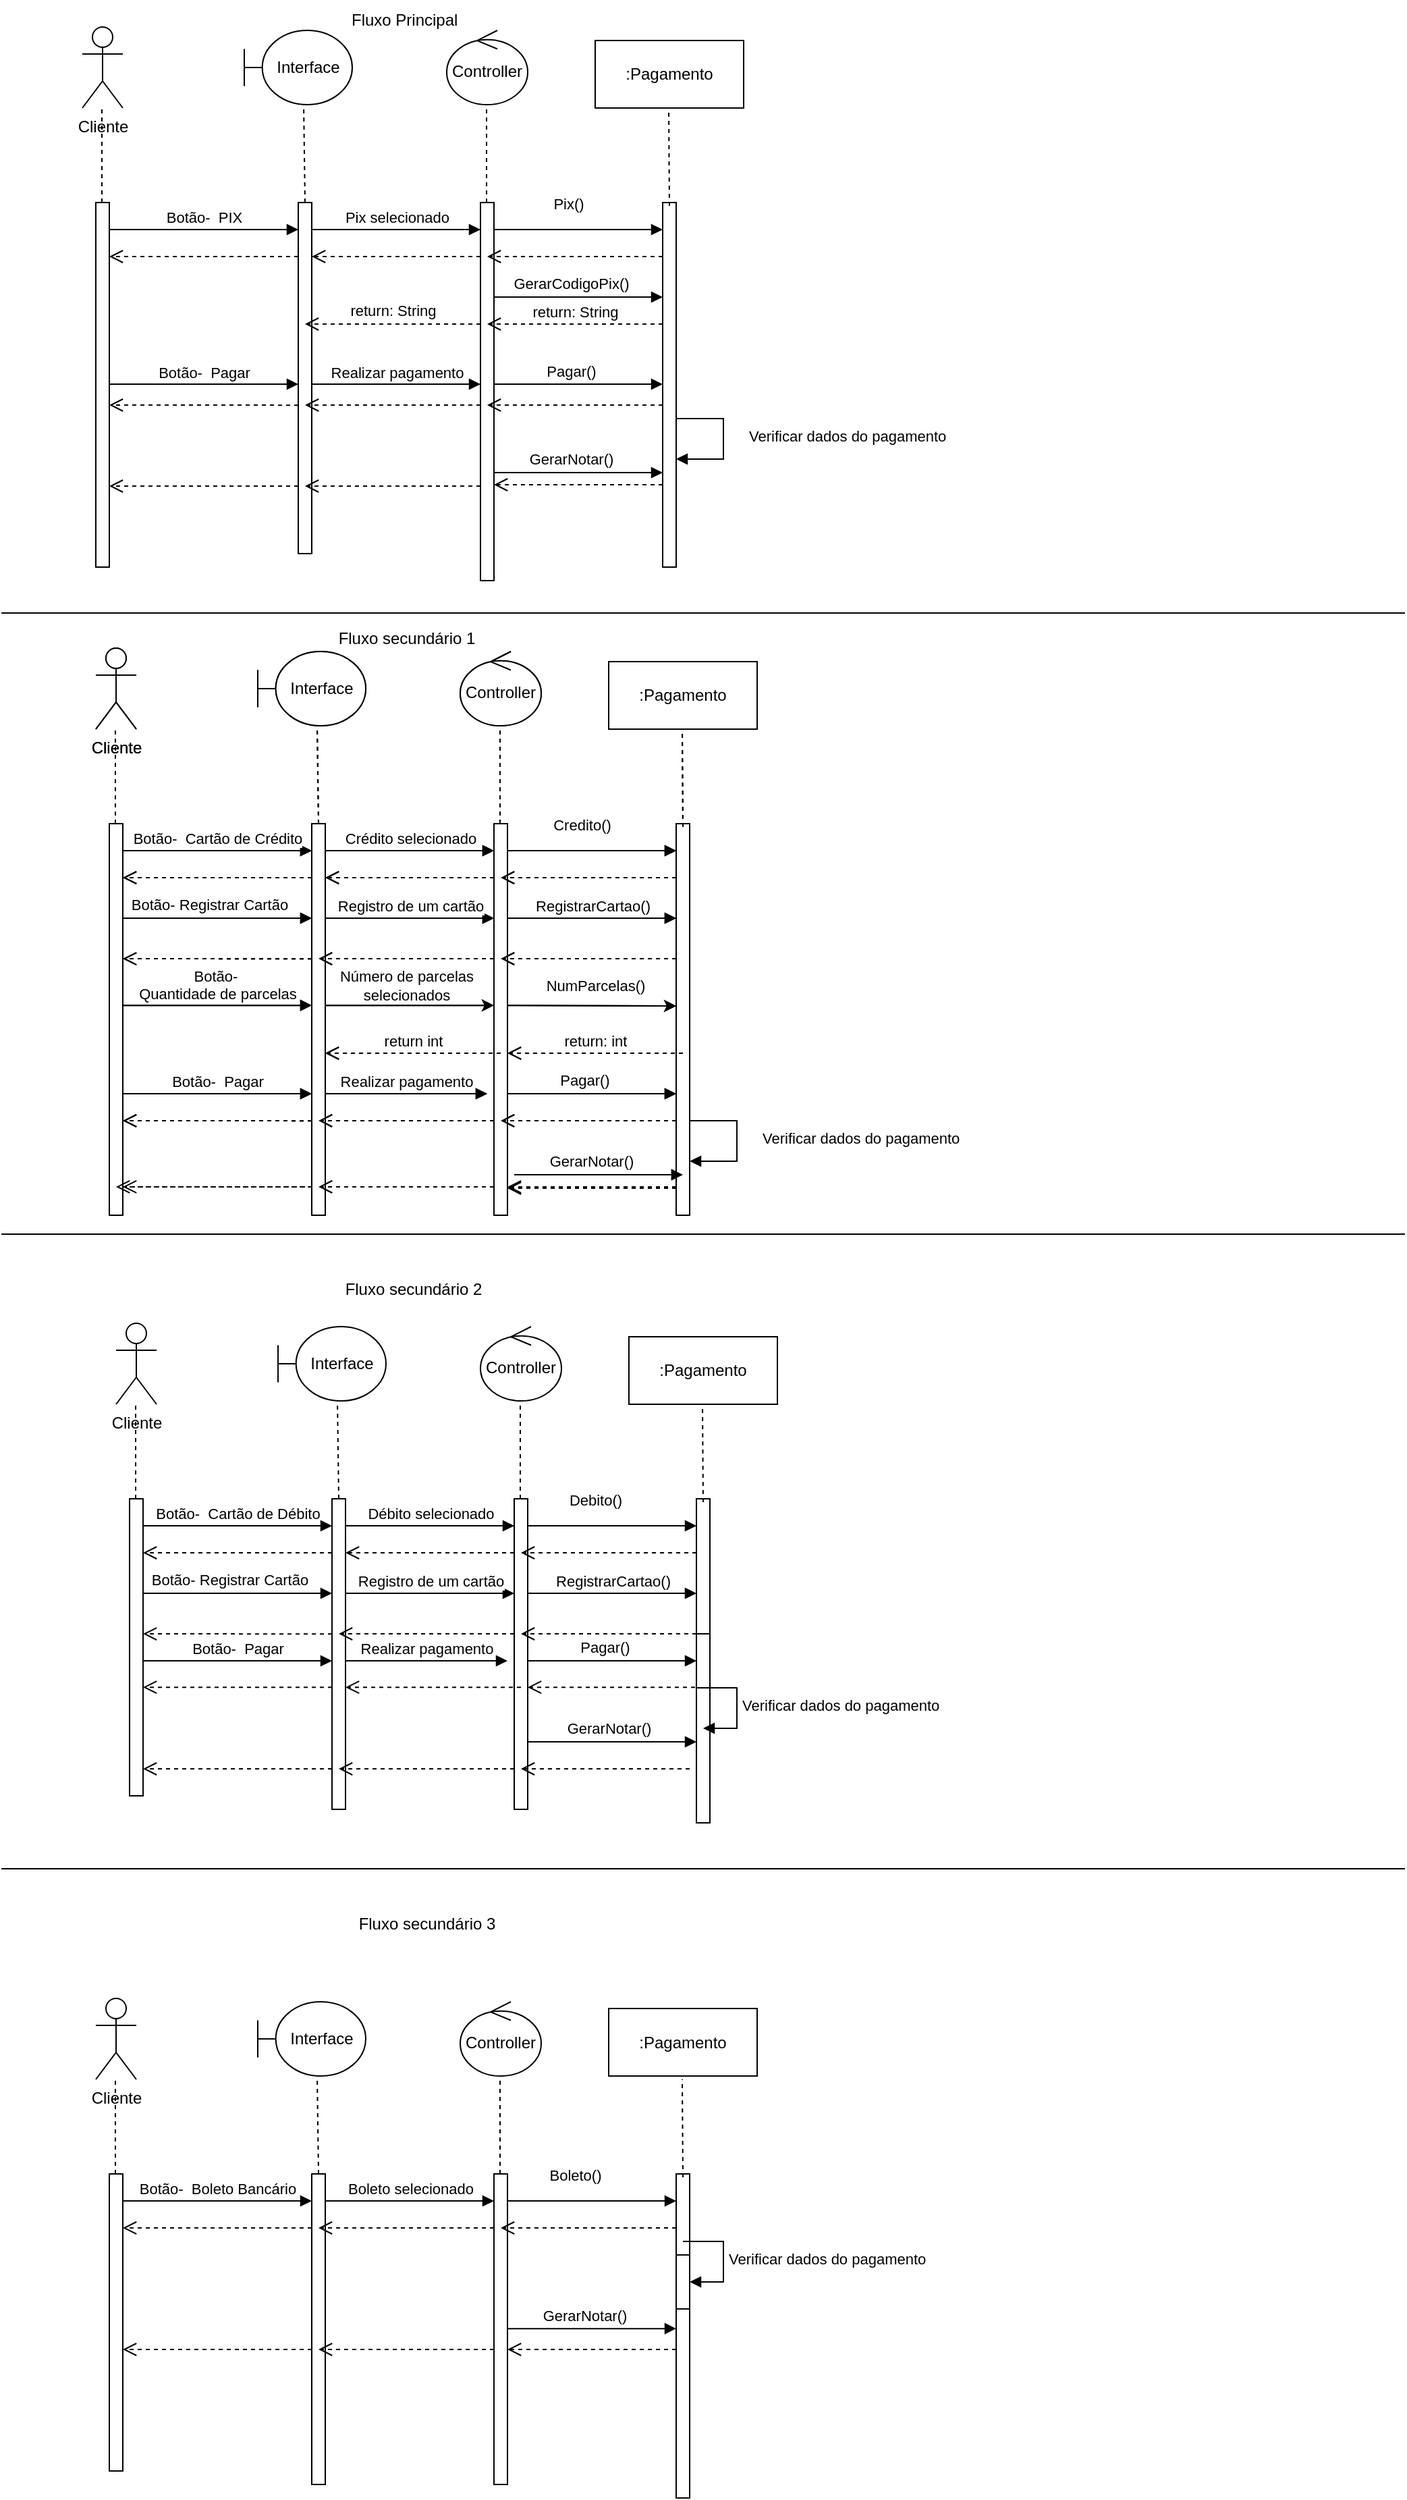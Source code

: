 <mxfile version="21.8.2" type="device">
  <diagram name="Página-1" id="YQqCaNQcvLsEYf40c7Zt">
    <mxGraphModel dx="1105" dy="562" grid="1" gridSize="10" guides="1" tooltips="1" connect="1" arrows="1" fold="1" page="1" pageScale="1" pageWidth="827" pageHeight="1169" math="0" shadow="0">
      <root>
        <mxCell id="0" />
        <mxCell id="1" parent="0" />
        <mxCell id="4sneEUdDOMEhA2J-_HfW-1" value="Cliente" style="shape=umlActor;verticalLabelPosition=bottom;verticalAlign=top;html=1;" parent="1" vertex="1">
          <mxGeometry x="60" y="20" width="30" height="60" as="geometry" />
        </mxCell>
        <mxCell id="4sneEUdDOMEhA2J-_HfW-3" value="" style="endArrow=none;dashed=1;html=1;rounded=0;fontStyle=1" parent="1" source="4sneEUdDOMEhA2J-_HfW-4" edge="1">
          <mxGeometry width="50" height="50" relative="1" as="geometry">
            <mxPoint x="74.5" y="140" as="sourcePoint" />
            <mxPoint x="74.5" y="80" as="targetPoint" />
            <Array as="points" />
          </mxGeometry>
        </mxCell>
        <mxCell id="4sneEUdDOMEhA2J-_HfW-4" value="" style="html=1;points=[[0,0,0,0,5],[0,1,0,0,-5],[1,0,0,0,5],[1,1,0,0,-5]];perimeter=orthogonalPerimeter;outlineConnect=0;targetShapes=umlLifeline;portConstraint=eastwest;newEdgeStyle={&quot;curved&quot;:0,&quot;rounded&quot;:0};" parent="1" vertex="1">
          <mxGeometry x="70" y="150" width="10" height="270" as="geometry" />
        </mxCell>
        <mxCell id="4sneEUdDOMEhA2J-_HfW-5" value="Interface" style="shape=umlBoundary;whiteSpace=wrap;html=1;" parent="1" vertex="1">
          <mxGeometry x="180" y="22.5" width="80" height="55" as="geometry" />
        </mxCell>
        <mxCell id="4sneEUdDOMEhA2J-_HfW-6" value="Controller" style="ellipse;shape=umlControl;whiteSpace=wrap;html=1;" parent="1" vertex="1">
          <mxGeometry x="330" y="22.5" width="60" height="55" as="geometry" />
        </mxCell>
        <mxCell id="4sneEUdDOMEhA2J-_HfW-7" value="" style="html=1;points=[[0,0,0,0,5],[0,1,0,0,-5],[1,0,0,0,5],[1,1,0,0,-5]];perimeter=orthogonalPerimeter;outlineConnect=0;targetShapes=umlLifeline;portConstraint=eastwest;newEdgeStyle={&quot;curved&quot;:0,&quot;rounded&quot;:0};" parent="1" vertex="1">
          <mxGeometry x="220" y="150" width="10" height="260" as="geometry" />
        </mxCell>
        <mxCell id="4sneEUdDOMEhA2J-_HfW-8" value="" style="html=1;points=[[0,0,0,0,5],[0,1,0,0,-5],[1,0,0,0,5],[1,1,0,0,-5]];perimeter=orthogonalPerimeter;outlineConnect=0;targetShapes=umlLifeline;portConstraint=eastwest;newEdgeStyle={&quot;curved&quot;:0,&quot;rounded&quot;:0};" parent="1" vertex="1">
          <mxGeometry x="355" y="150" width="10" height="280" as="geometry" />
        </mxCell>
        <mxCell id="4sneEUdDOMEhA2J-_HfW-9" value="" style="endArrow=none;dashed=1;html=1;rounded=0;entryX=0.55;entryY=0.991;entryDx=0;entryDy=0;entryPerimeter=0;" parent="1" target="4sneEUdDOMEhA2J-_HfW-5" edge="1">
          <mxGeometry width="50" height="50" relative="1" as="geometry">
            <mxPoint x="225" y="150" as="sourcePoint" />
            <mxPoint x="224.5" y="90" as="targetPoint" />
          </mxGeometry>
        </mxCell>
        <mxCell id="4sneEUdDOMEhA2J-_HfW-11" value="" style="endArrow=none;dashed=1;html=1;rounded=0;fontStyle=1" parent="1" source="4sneEUdDOMEhA2J-_HfW-8" edge="1">
          <mxGeometry width="50" height="50" relative="1" as="geometry">
            <mxPoint x="360" y="140" as="sourcePoint" />
            <mxPoint x="359.5" y="77.5" as="targetPoint" />
            <Array as="points" />
          </mxGeometry>
        </mxCell>
        <mxCell id="4sneEUdDOMEhA2J-_HfW-13" value="Botão-&amp;nbsp; PIX" style="html=1;verticalAlign=bottom;endArrow=block;curved=0;rounded=0;" parent="1" edge="1">
          <mxGeometry width="80" relative="1" as="geometry">
            <mxPoint x="80" y="170" as="sourcePoint" />
            <mxPoint x="220" y="170" as="targetPoint" />
            <Array as="points">
              <mxPoint x="150" y="170" />
            </Array>
          </mxGeometry>
        </mxCell>
        <mxCell id="4sneEUdDOMEhA2J-_HfW-14" value="Pix selecionado" style="html=1;verticalAlign=bottom;endArrow=block;curved=0;rounded=0;" parent="1" target="4sneEUdDOMEhA2J-_HfW-8" edge="1">
          <mxGeometry width="80" relative="1" as="geometry">
            <mxPoint x="230" y="170" as="sourcePoint" />
            <mxPoint x="350" y="170" as="targetPoint" />
            <Array as="points">
              <mxPoint x="300" y="170" />
            </Array>
            <mxPoint as="offset" />
          </mxGeometry>
        </mxCell>
        <mxCell id="4sneEUdDOMEhA2J-_HfW-17" value=":Pagamento" style="html=1;whiteSpace=wrap;" parent="1" vertex="1">
          <mxGeometry x="440" y="30" width="110" height="50" as="geometry" />
        </mxCell>
        <mxCell id="4sneEUdDOMEhA2J-_HfW-18" value="" style="html=1;points=[[0,0,0,0,5],[0,1,0,0,-5],[1,0,0,0,5],[1,1,0,0,-5]];perimeter=orthogonalPerimeter;outlineConnect=0;targetShapes=umlLifeline;portConstraint=eastwest;newEdgeStyle={&quot;curved&quot;:0,&quot;rounded&quot;:0};" parent="1" vertex="1">
          <mxGeometry x="490" y="150" width="10" height="270" as="geometry" />
        </mxCell>
        <mxCell id="4sneEUdDOMEhA2J-_HfW-19" value="" style="endArrow=none;dashed=1;html=1;rounded=0;fontStyle=1" parent="1" edge="1">
          <mxGeometry width="50" height="50" relative="1" as="geometry">
            <mxPoint x="495" y="152.5" as="sourcePoint" />
            <mxPoint x="494.5" y="80" as="targetPoint" />
            <Array as="points" />
          </mxGeometry>
        </mxCell>
        <mxCell id="4sneEUdDOMEhA2J-_HfW-20" value="Pix()" style="html=1;verticalAlign=bottom;endArrow=block;curved=0;rounded=0;" parent="1" target="4sneEUdDOMEhA2J-_HfW-18" edge="1">
          <mxGeometry x="-0.12" y="10" width="80" relative="1" as="geometry">
            <mxPoint x="365" y="170" as="sourcePoint" />
            <mxPoint x="485" y="170" as="targetPoint" />
            <Array as="points">
              <mxPoint x="435" y="170" />
            </Array>
            <mxPoint as="offset" />
          </mxGeometry>
        </mxCell>
        <mxCell id="4sneEUdDOMEhA2J-_HfW-24" value="" style="html=1;verticalAlign=bottom;endArrow=open;dashed=1;endSize=8;curved=0;rounded=0;" parent="1" edge="1">
          <mxGeometry relative="1" as="geometry">
            <mxPoint x="490" y="190" as="sourcePoint" />
            <mxPoint x="360" y="190" as="targetPoint" />
          </mxGeometry>
        </mxCell>
        <mxCell id="4sneEUdDOMEhA2J-_HfW-25" value="" style="html=1;verticalAlign=bottom;endArrow=open;dashed=1;endSize=8;curved=0;rounded=0;" parent="1" target="4sneEUdDOMEhA2J-_HfW-7" edge="1">
          <mxGeometry relative="1" as="geometry">
            <mxPoint x="355" y="190" as="sourcePoint" />
            <mxPoint x="230" y="190" as="targetPoint" />
          </mxGeometry>
        </mxCell>
        <mxCell id="4sneEUdDOMEhA2J-_HfW-26" value="" style="html=1;verticalAlign=bottom;endArrow=open;dashed=1;endSize=8;curved=0;rounded=0;" parent="1" target="4sneEUdDOMEhA2J-_HfW-4" edge="1">
          <mxGeometry relative="1" as="geometry">
            <mxPoint x="220" y="190" as="sourcePoint" />
            <mxPoint x="80" y="190" as="targetPoint" />
          </mxGeometry>
        </mxCell>
        <mxCell id="4sneEUdDOMEhA2J-_HfW-28" value="Botão-&amp;nbsp; Pagar" style="html=1;verticalAlign=bottom;endArrow=block;curved=0;rounded=0;" parent="1" edge="1">
          <mxGeometry width="80" relative="1" as="geometry">
            <mxPoint x="80" y="284.5" as="sourcePoint" />
            <mxPoint x="220" y="284.5" as="targetPoint" />
            <Array as="points">
              <mxPoint x="150" y="284.5" />
            </Array>
          </mxGeometry>
        </mxCell>
        <mxCell id="4sneEUdDOMEhA2J-_HfW-30" value="Realizar pagamento" style="html=1;verticalAlign=bottom;endArrow=block;curved=0;rounded=0;" parent="1" edge="1" target="4sneEUdDOMEhA2J-_HfW-8">
          <mxGeometry width="80" relative="1" as="geometry">
            <mxPoint x="230" y="284.5" as="sourcePoint" />
            <mxPoint x="350" y="284.5" as="targetPoint" />
            <Array as="points" />
          </mxGeometry>
        </mxCell>
        <mxCell id="4sneEUdDOMEhA2J-_HfW-31" value="" style="html=1;verticalAlign=bottom;endArrow=block;curved=0;rounded=0;" parent="1" edge="1">
          <mxGeometry width="80" relative="1" as="geometry">
            <mxPoint x="365" y="284.5" as="sourcePoint" />
            <mxPoint x="490" y="284.5" as="targetPoint" />
            <Array as="points" />
          </mxGeometry>
        </mxCell>
        <mxCell id="4sneEUdDOMEhA2J-_HfW-32" value="Pagar()" style="edgeLabel;html=1;align=center;verticalAlign=middle;resizable=0;points=[];" parent="4sneEUdDOMEhA2J-_HfW-31" vertex="1" connectable="0">
          <mxGeometry x="-0.092" y="3" relative="1" as="geometry">
            <mxPoint y="-7" as="offset" />
          </mxGeometry>
        </mxCell>
        <mxCell id="4sneEUdDOMEhA2J-_HfW-35" value="" style="html=1;verticalAlign=bottom;endArrow=open;dashed=1;endSize=8;curved=0;rounded=0;" parent="1" edge="1">
          <mxGeometry relative="1" as="geometry">
            <mxPoint x="490" y="300" as="sourcePoint" />
            <mxPoint x="360" y="300" as="targetPoint" />
          </mxGeometry>
        </mxCell>
        <mxCell id="4sneEUdDOMEhA2J-_HfW-36" value="" style="html=1;verticalAlign=bottom;endArrow=open;dashed=1;endSize=8;curved=0;rounded=0;" parent="1" edge="1">
          <mxGeometry relative="1" as="geometry">
            <mxPoint x="355" y="300" as="sourcePoint" />
            <mxPoint x="225" y="300" as="targetPoint" />
          </mxGeometry>
        </mxCell>
        <mxCell id="4sneEUdDOMEhA2J-_HfW-37" value="" style="html=1;verticalAlign=bottom;endArrow=open;dashed=1;endSize=8;curved=0;rounded=0;exitX=0;exitY=0.429;exitDx=0;exitDy=0;exitPerimeter=0;" parent="1" edge="1">
          <mxGeometry relative="1" as="geometry">
            <mxPoint x="220" y="300.09" as="sourcePoint" />
            <mxPoint x="80" y="300" as="targetPoint" />
            <Array as="points">
              <mxPoint x="170" y="300" />
            </Array>
          </mxGeometry>
        </mxCell>
        <mxCell id="4sneEUdDOMEhA2J-_HfW-39" value="" style="html=1;verticalAlign=bottom;endArrow=block;curved=0;rounded=0;" parent="1" edge="1">
          <mxGeometry width="80" relative="1" as="geometry">
            <mxPoint x="365" y="350" as="sourcePoint" />
            <mxPoint x="490" y="350" as="targetPoint" />
            <Array as="points" />
          </mxGeometry>
        </mxCell>
        <mxCell id="4sneEUdDOMEhA2J-_HfW-40" value="GerarNotar()" style="edgeLabel;html=1;align=center;verticalAlign=middle;resizable=0;points=[];" parent="4sneEUdDOMEhA2J-_HfW-39" vertex="1" connectable="0">
          <mxGeometry x="-0.092" y="3" relative="1" as="geometry">
            <mxPoint y="-7" as="offset" />
          </mxGeometry>
        </mxCell>
        <mxCell id="4sneEUdDOMEhA2J-_HfW-42" value="" style="html=1;verticalAlign=bottom;endArrow=open;dashed=1;endSize=8;curved=0;rounded=0;" parent="1" target="4sneEUdDOMEhA2J-_HfW-8" edge="1">
          <mxGeometry relative="1" as="geometry">
            <mxPoint x="490" y="359" as="sourcePoint" />
            <mxPoint x="380" y="359" as="targetPoint" />
          </mxGeometry>
        </mxCell>
        <mxCell id="4sneEUdDOMEhA2J-_HfW-43" value="" style="html=1;verticalAlign=bottom;endArrow=open;dashed=1;endSize=8;curved=0;rounded=0;" parent="1" edge="1">
          <mxGeometry relative="1" as="geometry">
            <mxPoint x="355" y="360" as="sourcePoint" />
            <mxPoint x="225" y="360" as="targetPoint" />
          </mxGeometry>
        </mxCell>
        <mxCell id="4sneEUdDOMEhA2J-_HfW-44" value="" style="html=1;verticalAlign=bottom;endArrow=open;dashed=1;endSize=8;curved=0;rounded=0;" parent="1" edge="1">
          <mxGeometry relative="1" as="geometry">
            <mxPoint x="220" y="360" as="sourcePoint" />
            <mxPoint x="80" y="360" as="targetPoint" />
          </mxGeometry>
        </mxCell>
        <mxCell id="4sneEUdDOMEhA2J-_HfW-46" value="" style="html=1;verticalAlign=bottom;endArrow=block;curved=0;rounded=0;" parent="1" edge="1">
          <mxGeometry width="80" relative="1" as="geometry">
            <mxPoint x="365" y="220" as="sourcePoint" />
            <mxPoint x="490" y="220" as="targetPoint" />
            <Array as="points" />
          </mxGeometry>
        </mxCell>
        <mxCell id="4sneEUdDOMEhA2J-_HfW-47" value="GerarCodigoPix()" style="edgeLabel;html=1;align=center;verticalAlign=middle;resizable=0;points=[];" parent="4sneEUdDOMEhA2J-_HfW-46" vertex="1" connectable="0">
          <mxGeometry x="-0.092" y="3" relative="1" as="geometry">
            <mxPoint y="-7" as="offset" />
          </mxGeometry>
        </mxCell>
        <mxCell id="4sneEUdDOMEhA2J-_HfW-49" value="return: String" style="html=1;verticalAlign=bottom;endArrow=open;dashed=1;endSize=8;curved=0;rounded=0;" parent="1" edge="1">
          <mxGeometry relative="1" as="geometry">
            <mxPoint x="490" y="240" as="sourcePoint" />
            <mxPoint x="360" y="240" as="targetPoint" />
          </mxGeometry>
        </mxCell>
        <mxCell id="4sneEUdDOMEhA2J-_HfW-50" value="" style="html=1;verticalAlign=bottom;endArrow=open;dashed=1;endSize=8;curved=0;rounded=0;" parent="1" edge="1">
          <mxGeometry relative="1" as="geometry">
            <mxPoint x="355" y="240" as="sourcePoint" />
            <mxPoint x="225" y="240" as="targetPoint" />
          </mxGeometry>
        </mxCell>
        <mxCell id="4sneEUdDOMEhA2J-_HfW-52" value="return: String" style="edgeLabel;html=1;align=center;verticalAlign=middle;resizable=0;points=[];" parent="4sneEUdDOMEhA2J-_HfW-50" vertex="1" connectable="0">
          <mxGeometry x="0.139" y="2" relative="1" as="geometry">
            <mxPoint x="9" y="-12" as="offset" />
          </mxGeometry>
        </mxCell>
        <mxCell id="4sneEUdDOMEhA2J-_HfW-55" value="" style="line;strokeWidth=1;fillColor=none;align=left;verticalAlign=middle;spacingTop=-1;spacingLeft=3;spacingRight=3;rotatable=0;labelPosition=right;points=[];portConstraint=eastwest;strokeColor=inherit;" parent="1" vertex="1">
          <mxGeometry y="450" width="1040" height="8" as="geometry" />
        </mxCell>
        <mxCell id="4sneEUdDOMEhA2J-_HfW-57" value="Fluxo Principal&amp;nbsp;" style="text;html=1;align=center;verticalAlign=middle;resizable=0;points=[];autosize=1;strokeColor=none;fillColor=none;" parent="1" vertex="1">
          <mxGeometry x="245" width="110" height="30" as="geometry" />
        </mxCell>
        <mxCell id="4sneEUdDOMEhA2J-_HfW-58" value="Cliente" style="shape=umlActor;verticalLabelPosition=bottom;verticalAlign=top;html=1;" parent="1" vertex="1">
          <mxGeometry x="70" y="480" width="30" height="60" as="geometry" />
        </mxCell>
        <mxCell id="4sneEUdDOMEhA2J-_HfW-59" value="" style="endArrow=none;dashed=1;html=1;rounded=0;fontStyle=1" parent="1" source="4sneEUdDOMEhA2J-_HfW-60" edge="1">
          <mxGeometry width="50" height="50" relative="1" as="geometry">
            <mxPoint x="84.5" y="600" as="sourcePoint" />
            <mxPoint x="84.5" y="540" as="targetPoint" />
            <Array as="points" />
          </mxGeometry>
        </mxCell>
        <mxCell id="4sneEUdDOMEhA2J-_HfW-60" value="" style="html=1;points=[[0,0,0,0,5],[0,1,0,0,-5],[1,0,0,0,5],[1,1,0,0,-5]];perimeter=orthogonalPerimeter;outlineConnect=0;targetShapes=umlLifeline;portConstraint=eastwest;newEdgeStyle={&quot;curved&quot;:0,&quot;rounded&quot;:0};" parent="1" vertex="1">
          <mxGeometry x="80" y="610" width="10" height="270" as="geometry" />
        </mxCell>
        <mxCell id="4sneEUdDOMEhA2J-_HfW-61" value="Interface" style="shape=umlBoundary;whiteSpace=wrap;html=1;" parent="1" vertex="1">
          <mxGeometry x="190" y="482.5" width="80" height="55" as="geometry" />
        </mxCell>
        <mxCell id="4sneEUdDOMEhA2J-_HfW-62" value="Controller" style="ellipse;shape=umlControl;whiteSpace=wrap;html=1;" parent="1" vertex="1">
          <mxGeometry x="340" y="482.5" width="60" height="55" as="geometry" />
        </mxCell>
        <mxCell id="4sneEUdDOMEhA2J-_HfW-63" value="" style="html=1;points=[[0,0,0,0,5],[0,1,0,0,-5],[1,0,0,0,5],[1,1,0,0,-5]];perimeter=orthogonalPerimeter;outlineConnect=0;targetShapes=umlLifeline;portConstraint=eastwest;newEdgeStyle={&quot;curved&quot;:0,&quot;rounded&quot;:0};" parent="1" vertex="1">
          <mxGeometry x="230" y="610" width="10" height="260" as="geometry" />
        </mxCell>
        <mxCell id="4sneEUdDOMEhA2J-_HfW-64" value="" style="html=1;points=[[0,0,0,0,5],[0,1,0,0,-5],[1,0,0,0,5],[1,1,0,0,-5]];perimeter=orthogonalPerimeter;outlineConnect=0;targetShapes=umlLifeline;portConstraint=eastwest;newEdgeStyle={&quot;curved&quot;:0,&quot;rounded&quot;:0};" parent="1" vertex="1">
          <mxGeometry x="365" y="610" width="10" height="280" as="geometry" />
        </mxCell>
        <mxCell id="4sneEUdDOMEhA2J-_HfW-65" value="" style="endArrow=none;dashed=1;html=1;rounded=0;entryX=0.55;entryY=0.991;entryDx=0;entryDy=0;entryPerimeter=0;" parent="1" target="4sneEUdDOMEhA2J-_HfW-61" edge="1">
          <mxGeometry width="50" height="50" relative="1" as="geometry">
            <mxPoint x="235" y="610" as="sourcePoint" />
            <mxPoint x="234.5" y="550" as="targetPoint" />
          </mxGeometry>
        </mxCell>
        <mxCell id="4sneEUdDOMEhA2J-_HfW-66" value="" style="endArrow=none;dashed=1;html=1;rounded=0;fontStyle=1" parent="1" source="4sneEUdDOMEhA2J-_HfW-64" edge="1">
          <mxGeometry width="50" height="50" relative="1" as="geometry">
            <mxPoint x="370" y="600" as="sourcePoint" />
            <mxPoint x="369.5" y="537.5" as="targetPoint" />
            <Array as="points" />
          </mxGeometry>
        </mxCell>
        <mxCell id="4sneEUdDOMEhA2J-_HfW-67" value="Botão-&amp;nbsp; Cartão de Crédito" style="html=1;verticalAlign=bottom;endArrow=block;curved=0;rounded=0;" parent="1" edge="1">
          <mxGeometry width="80" relative="1" as="geometry">
            <mxPoint x="90" y="630" as="sourcePoint" />
            <mxPoint x="230" y="630" as="targetPoint" />
            <Array as="points">
              <mxPoint x="160" y="630" />
            </Array>
          </mxGeometry>
        </mxCell>
        <mxCell id="4sneEUdDOMEhA2J-_HfW-68" value="" style="html=1;verticalAlign=bottom;endArrow=block;curved=0;rounded=0;" parent="1" target="4sneEUdDOMEhA2J-_HfW-64" edge="1">
          <mxGeometry width="80" relative="1" as="geometry">
            <mxPoint x="240" y="630" as="sourcePoint" />
            <mxPoint x="360" y="630" as="targetPoint" />
            <Array as="points">
              <mxPoint x="310" y="630" />
            </Array>
            <mxPoint as="offset" />
          </mxGeometry>
        </mxCell>
        <mxCell id="4sneEUdDOMEhA2J-_HfW-69" value=":Pagamento" style="html=1;whiteSpace=wrap;" parent="1" vertex="1">
          <mxGeometry x="450" y="490" width="110" height="50" as="geometry" />
        </mxCell>
        <mxCell id="4sneEUdDOMEhA2J-_HfW-70" value="" style="html=1;points=[[0,0,0,0,5],[0,1,0,0,-5],[1,0,0,0,5],[1,1,0,0,-5]];perimeter=orthogonalPerimeter;outlineConnect=0;targetShapes=umlLifeline;portConstraint=eastwest;newEdgeStyle={&quot;curved&quot;:0,&quot;rounded&quot;:0};" parent="1" vertex="1">
          <mxGeometry x="500" y="610" width="10" height="270" as="geometry" />
        </mxCell>
        <mxCell id="4sneEUdDOMEhA2J-_HfW-71" value="" style="endArrow=none;dashed=1;html=1;rounded=0;fontStyle=1" parent="1" edge="1">
          <mxGeometry width="50" height="50" relative="1" as="geometry">
            <mxPoint x="505" y="612.5" as="sourcePoint" />
            <mxPoint x="504.5" y="540" as="targetPoint" />
            <Array as="points" />
          </mxGeometry>
        </mxCell>
        <mxCell id="4sneEUdDOMEhA2J-_HfW-72" value="Credito()" style="html=1;verticalAlign=bottom;endArrow=block;curved=0;rounded=0;" parent="1" target="4sneEUdDOMEhA2J-_HfW-70" edge="1">
          <mxGeometry x="-0.12" y="10" width="80" relative="1" as="geometry">
            <mxPoint x="375" y="630" as="sourcePoint" />
            <mxPoint x="495" y="630" as="targetPoint" />
            <Array as="points">
              <mxPoint x="445" y="630" />
            </Array>
            <mxPoint as="offset" />
          </mxGeometry>
        </mxCell>
        <mxCell id="4sneEUdDOMEhA2J-_HfW-73" value="" style="html=1;verticalAlign=bottom;endArrow=open;dashed=1;endSize=8;curved=0;rounded=0;" parent="1" edge="1">
          <mxGeometry relative="1" as="geometry">
            <mxPoint x="500" y="650" as="sourcePoint" />
            <mxPoint x="370" y="650" as="targetPoint" />
          </mxGeometry>
        </mxCell>
        <mxCell id="4sneEUdDOMEhA2J-_HfW-74" value="" style="html=1;verticalAlign=bottom;endArrow=open;dashed=1;endSize=8;curved=0;rounded=0;" parent="1" target="4sneEUdDOMEhA2J-_HfW-63" edge="1">
          <mxGeometry relative="1" as="geometry">
            <mxPoint x="365" y="650" as="sourcePoint" />
            <mxPoint x="240" y="650" as="targetPoint" />
          </mxGeometry>
        </mxCell>
        <mxCell id="4sneEUdDOMEhA2J-_HfW-75" value="" style="html=1;verticalAlign=bottom;endArrow=open;dashed=1;endSize=8;curved=0;rounded=0;" parent="1" target="4sneEUdDOMEhA2J-_HfW-60" edge="1">
          <mxGeometry relative="1" as="geometry">
            <mxPoint x="230" y="650" as="sourcePoint" />
            <mxPoint x="90" y="650" as="targetPoint" />
          </mxGeometry>
        </mxCell>
        <mxCell id="4sneEUdDOMEhA2J-_HfW-76" value="Botão-&amp;nbsp; Pagar" style="html=1;verticalAlign=bottom;endArrow=block;curved=0;rounded=0;" parent="1" edge="1">
          <mxGeometry width="80" relative="1" as="geometry">
            <mxPoint x="90" y="810" as="sourcePoint" />
            <mxPoint x="230" y="810" as="targetPoint" />
            <Array as="points">
              <mxPoint x="160" y="810" />
            </Array>
            <mxPoint as="offset" />
          </mxGeometry>
        </mxCell>
        <mxCell id="4sneEUdDOMEhA2J-_HfW-77" value="" style="html=1;verticalAlign=bottom;endArrow=block;curved=0;rounded=0;" parent="1" edge="1">
          <mxGeometry width="80" relative="1" as="geometry">
            <mxPoint x="240" y="810" as="sourcePoint" />
            <mxPoint x="360" y="810" as="targetPoint" />
            <Array as="points" />
          </mxGeometry>
        </mxCell>
        <mxCell id="4sneEUdDOMEhA2J-_HfW-78" value="" style="html=1;verticalAlign=bottom;endArrow=block;curved=0;rounded=0;" parent="1" edge="1">
          <mxGeometry width="80" relative="1" as="geometry">
            <mxPoint x="375" y="810" as="sourcePoint" />
            <mxPoint x="500" y="810" as="targetPoint" />
            <Array as="points" />
          </mxGeometry>
        </mxCell>
        <mxCell id="4sneEUdDOMEhA2J-_HfW-79" value="Pagar()" style="edgeLabel;html=1;align=center;verticalAlign=middle;resizable=0;points=[];" parent="4sneEUdDOMEhA2J-_HfW-78" vertex="1" connectable="0">
          <mxGeometry x="-0.092" y="3" relative="1" as="geometry">
            <mxPoint y="-7" as="offset" />
          </mxGeometry>
        </mxCell>
        <mxCell id="4sneEUdDOMEhA2J-_HfW-80" value="" style="html=1;verticalAlign=bottom;endArrow=open;dashed=1;endSize=8;curved=0;rounded=0;" parent="1" edge="1">
          <mxGeometry relative="1" as="geometry">
            <mxPoint x="500" y="830" as="sourcePoint" />
            <mxPoint x="370" y="830" as="targetPoint" />
          </mxGeometry>
        </mxCell>
        <mxCell id="4sneEUdDOMEhA2J-_HfW-81" value="" style="html=1;verticalAlign=bottom;endArrow=open;dashed=1;endSize=8;curved=0;rounded=0;" parent="1" edge="1">
          <mxGeometry relative="1" as="geometry">
            <mxPoint x="365" y="830" as="sourcePoint" />
            <mxPoint x="235" y="830" as="targetPoint" />
          </mxGeometry>
        </mxCell>
        <mxCell id="4sneEUdDOMEhA2J-_HfW-82" value="" style="html=1;verticalAlign=bottom;endArrow=open;dashed=1;endSize=8;curved=0;rounded=0;exitX=0;exitY=0.429;exitDx=0;exitDy=0;exitPerimeter=0;" parent="1" edge="1">
          <mxGeometry relative="1" as="geometry">
            <mxPoint x="230" y="830.09" as="sourcePoint" />
            <mxPoint x="90" y="830" as="targetPoint" />
            <Array as="points">
              <mxPoint x="180" y="830" />
            </Array>
          </mxGeometry>
        </mxCell>
        <mxCell id="4sneEUdDOMEhA2J-_HfW-83" value="" style="html=1;verticalAlign=bottom;endArrow=block;curved=0;rounded=0;" parent="1" edge="1">
          <mxGeometry width="80" relative="1" as="geometry">
            <mxPoint x="380" y="870" as="sourcePoint" />
            <mxPoint x="505" y="870" as="targetPoint" />
            <Array as="points" />
          </mxGeometry>
        </mxCell>
        <mxCell id="4sneEUdDOMEhA2J-_HfW-84" value="GerarNotar()" style="edgeLabel;html=1;align=center;verticalAlign=middle;resizable=0;points=[];" parent="4sneEUdDOMEhA2J-_HfW-83" vertex="1" connectable="0">
          <mxGeometry x="-0.092" y="3" relative="1" as="geometry">
            <mxPoint y="-7" as="offset" />
          </mxGeometry>
        </mxCell>
        <mxCell id="4sneEUdDOMEhA2J-_HfW-85" value="" style="html=1;verticalAlign=bottom;endArrow=open;dashed=1;endSize=8;curved=0;rounded=0;" parent="1" edge="1">
          <mxGeometry relative="1" as="geometry">
            <mxPoint x="500" y="880" as="sourcePoint" />
            <mxPoint x="375" y="880" as="targetPoint" />
          </mxGeometry>
        </mxCell>
        <mxCell id="4sneEUdDOMEhA2J-_HfW-86" value="" style="html=1;verticalAlign=bottom;endArrow=open;dashed=1;endSize=8;curved=0;rounded=0;" parent="1" edge="1">
          <mxGeometry relative="1" as="geometry">
            <mxPoint x="365" y="878.95" as="sourcePoint" />
            <mxPoint x="235" y="878.95" as="targetPoint" />
          </mxGeometry>
        </mxCell>
        <mxCell id="4sneEUdDOMEhA2J-_HfW-87" value="" style="html=1;verticalAlign=bottom;endArrow=open;dashed=1;endSize=8;curved=0;rounded=0;" parent="1" edge="1">
          <mxGeometry relative="1" as="geometry">
            <mxPoint x="230" y="878.95" as="sourcePoint" />
            <mxPoint x="90" y="878.95" as="targetPoint" />
          </mxGeometry>
        </mxCell>
        <mxCell id="4sneEUdDOMEhA2J-_HfW-88" value="" style="html=1;verticalAlign=bottom;endArrow=block;curved=0;rounded=0;" parent="1" target="4sneEUdDOMEhA2J-_HfW-63" edge="1">
          <mxGeometry width="80" relative="1" as="geometry">
            <mxPoint x="90" y="680" as="sourcePoint" />
            <mxPoint x="215" y="680" as="targetPoint" />
            <Array as="points" />
          </mxGeometry>
        </mxCell>
        <mxCell id="4sneEUdDOMEhA2J-_HfW-89" value="Botão- Registrar Cartão" style="edgeLabel;html=1;align=center;verticalAlign=middle;resizable=0;points=[];" parent="4sneEUdDOMEhA2J-_HfW-88" vertex="1" connectable="0">
          <mxGeometry x="-0.092" y="3" relative="1" as="geometry">
            <mxPoint y="-7" as="offset" />
          </mxGeometry>
        </mxCell>
        <mxCell id="4sneEUdDOMEhA2J-_HfW-90" value="" style="html=1;verticalAlign=bottom;endArrow=open;dashed=1;endSize=8;curved=0;rounded=0;" parent="1" edge="1">
          <mxGeometry relative="1" as="geometry">
            <mxPoint x="500" y="710" as="sourcePoint" />
            <mxPoint x="370" y="710" as="targetPoint" />
          </mxGeometry>
        </mxCell>
        <mxCell id="4sneEUdDOMEhA2J-_HfW-91" value="" style="html=1;verticalAlign=bottom;endArrow=open;dashed=1;endSize=8;curved=0;rounded=0;" parent="1" edge="1">
          <mxGeometry relative="1" as="geometry">
            <mxPoint x="365" y="710" as="sourcePoint" />
            <mxPoint x="235" y="710" as="targetPoint" />
          </mxGeometry>
        </mxCell>
        <mxCell id="4sneEUdDOMEhA2J-_HfW-93" value="" style="html=1;verticalAlign=bottom;endArrow=open;dashed=1;endSize=8;curved=0;rounded=0;entryX=1;entryY=0.333;entryDx=0;entryDy=0;entryPerimeter=0;" parent="1" edge="1">
          <mxGeometry relative="1" as="geometry">
            <mxPoint x="230" y="710.09" as="sourcePoint" />
            <mxPoint x="90" y="710.0" as="targetPoint" />
            <Array as="points">
              <mxPoint x="190" y="710.09" />
            </Array>
          </mxGeometry>
        </mxCell>
        <mxCell id="4sneEUdDOMEhA2J-_HfW-96" value="" style="html=1;verticalAlign=bottom;endArrow=block;curved=0;rounded=0;" parent="1" target="4sneEUdDOMEhA2J-_HfW-64" edge="1">
          <mxGeometry width="80" relative="1" as="geometry">
            <mxPoint x="240" y="680" as="sourcePoint" />
            <mxPoint x="360" y="680" as="targetPoint" />
            <Array as="points" />
          </mxGeometry>
        </mxCell>
        <mxCell id="4sneEUdDOMEhA2J-_HfW-98" value="RegistrarCartao()" style="html=1;verticalAlign=bottom;endArrow=block;curved=0;rounded=0;" parent="1" edge="1">
          <mxGeometry width="80" relative="1" as="geometry">
            <mxPoint x="375" y="680" as="sourcePoint" />
            <mxPoint x="500" y="680" as="targetPoint" />
            <Array as="points" />
          </mxGeometry>
        </mxCell>
        <mxCell id="4sneEUdDOMEhA2J-_HfW-99" value="Botão-&amp;nbsp; &lt;br&gt;Quantidade de parcelas" style="html=1;verticalAlign=bottom;endArrow=block;curved=0;rounded=0;" parent="1" edge="1">
          <mxGeometry width="80" relative="1" as="geometry">
            <mxPoint x="90" y="744.58" as="sourcePoint" />
            <mxPoint x="230" y="744.58" as="targetPoint" />
            <Array as="points">
              <mxPoint x="160" y="744.58" />
            </Array>
          </mxGeometry>
        </mxCell>
        <mxCell id="4sneEUdDOMEhA2J-_HfW-102" value="" style="edgeStyle=none;orthogonalLoop=1;jettySize=auto;html=1;rounded=0;" parent="1" target="4sneEUdDOMEhA2J-_HfW-64" edge="1">
          <mxGeometry width="100" relative="1" as="geometry">
            <mxPoint x="240" y="744.58" as="sourcePoint" />
            <mxPoint x="340" y="744.58" as="targetPoint" />
            <Array as="points" />
          </mxGeometry>
        </mxCell>
        <mxCell id="4sneEUdDOMEhA2J-_HfW-103" value="" style="edgeStyle=none;orthogonalLoop=1;jettySize=auto;html=1;rounded=0;" parent="1" edge="1">
          <mxGeometry width="100" relative="1" as="geometry">
            <mxPoint x="375" y="744.58" as="sourcePoint" />
            <mxPoint x="500" y="745" as="targetPoint" />
            <Array as="points" />
          </mxGeometry>
        </mxCell>
        <mxCell id="4sneEUdDOMEhA2J-_HfW-104" value="return: int" style="html=1;verticalAlign=bottom;endArrow=open;dashed=1;endSize=8;curved=0;rounded=0;" parent="1" edge="1">
          <mxGeometry relative="1" as="geometry">
            <mxPoint x="505" y="780" as="sourcePoint" />
            <mxPoint x="375" y="780" as="targetPoint" />
          </mxGeometry>
        </mxCell>
        <mxCell id="4sneEUdDOMEhA2J-_HfW-105" value="return int" style="html=1;verticalAlign=bottom;endArrow=open;dashed=1;endSize=8;curved=0;rounded=0;" parent="1" edge="1">
          <mxGeometry relative="1" as="geometry">
            <mxPoint x="370" y="780" as="sourcePoint" />
            <mxPoint x="240" y="780" as="targetPoint" />
          </mxGeometry>
        </mxCell>
        <mxCell id="4sneEUdDOMEhA2J-_HfW-106" value="" style="line;strokeWidth=1;fillColor=none;align=left;verticalAlign=middle;spacingTop=-1;spacingLeft=3;spacingRight=3;rotatable=0;labelPosition=right;points=[];portConstraint=eastwest;strokeColor=inherit;" parent="1" vertex="1">
          <mxGeometry y="910" width="1040" height="8" as="geometry" />
        </mxCell>
        <mxCell id="4sneEUdDOMEhA2J-_HfW-109" value="Cliente" style="shape=umlActor;verticalLabelPosition=bottom;verticalAlign=top;html=1;" parent="1" vertex="1">
          <mxGeometry x="70" y="480" width="30" height="60" as="geometry" />
        </mxCell>
        <mxCell id="4sneEUdDOMEhA2J-_HfW-110" value="" style="endArrow=none;dashed=1;html=1;rounded=0;fontStyle=1" parent="1" source="4sneEUdDOMEhA2J-_HfW-111" edge="1">
          <mxGeometry width="50" height="50" relative="1" as="geometry">
            <mxPoint x="84.5" y="600" as="sourcePoint" />
            <mxPoint x="84.5" y="540" as="targetPoint" />
            <Array as="points" />
          </mxGeometry>
        </mxCell>
        <mxCell id="4sneEUdDOMEhA2J-_HfW-111" value="" style="html=1;points=[[0,0,0,0,5],[0,1,0,0,-5],[1,0,0,0,5],[1,1,0,0,-5]];perimeter=orthogonalPerimeter;outlineConnect=0;targetShapes=umlLifeline;portConstraint=eastwest;newEdgeStyle={&quot;curved&quot;:0,&quot;rounded&quot;:0};" parent="1" vertex="1">
          <mxGeometry x="80" y="610" width="10" height="290" as="geometry" />
        </mxCell>
        <mxCell id="4sneEUdDOMEhA2J-_HfW-112" value="Interface" style="shape=umlBoundary;whiteSpace=wrap;html=1;" parent="1" vertex="1">
          <mxGeometry x="190" y="482.5" width="80" height="55" as="geometry" />
        </mxCell>
        <mxCell id="4sneEUdDOMEhA2J-_HfW-113" value="Controller" style="ellipse;shape=umlControl;whiteSpace=wrap;html=1;" parent="1" vertex="1">
          <mxGeometry x="340" y="482.5" width="60" height="55" as="geometry" />
        </mxCell>
        <mxCell id="4sneEUdDOMEhA2J-_HfW-114" value="" style="html=1;points=[[0,0,0,0,5],[0,1,0,0,-5],[1,0,0,0,5],[1,1,0,0,-5]];perimeter=orthogonalPerimeter;outlineConnect=0;targetShapes=umlLifeline;portConstraint=eastwest;newEdgeStyle={&quot;curved&quot;:0,&quot;rounded&quot;:0};" parent="1" vertex="1">
          <mxGeometry x="230" y="610" width="10" height="290" as="geometry" />
        </mxCell>
        <mxCell id="4sneEUdDOMEhA2J-_HfW-115" value="" style="html=1;points=[[0,0,0,0,5],[0,1,0,0,-5],[1,0,0,0,5],[1,1,0,0,-5]];perimeter=orthogonalPerimeter;outlineConnect=0;targetShapes=umlLifeline;portConstraint=eastwest;newEdgeStyle={&quot;curved&quot;:0,&quot;rounded&quot;:0};" parent="1" vertex="1">
          <mxGeometry x="365" y="610" width="10" height="290" as="geometry" />
        </mxCell>
        <mxCell id="4sneEUdDOMEhA2J-_HfW-116" value="" style="endArrow=none;dashed=1;html=1;rounded=0;entryX=0.55;entryY=0.991;entryDx=0;entryDy=0;entryPerimeter=0;" parent="1" target="4sneEUdDOMEhA2J-_HfW-112" edge="1">
          <mxGeometry width="50" height="50" relative="1" as="geometry">
            <mxPoint x="235" y="610" as="sourcePoint" />
            <mxPoint x="234.5" y="550" as="targetPoint" />
          </mxGeometry>
        </mxCell>
        <mxCell id="4sneEUdDOMEhA2J-_HfW-117" value="" style="endArrow=none;dashed=1;html=1;rounded=0;fontStyle=1" parent="1" source="4sneEUdDOMEhA2J-_HfW-115" edge="1">
          <mxGeometry width="50" height="50" relative="1" as="geometry">
            <mxPoint x="370" y="600" as="sourcePoint" />
            <mxPoint x="369.5" y="537.5" as="targetPoint" />
            <Array as="points" />
          </mxGeometry>
        </mxCell>
        <mxCell id="4sneEUdDOMEhA2J-_HfW-118" value="Botão-&amp;nbsp; Cartão de Crédito" style="html=1;verticalAlign=bottom;endArrow=block;curved=0;rounded=0;" parent="1" edge="1">
          <mxGeometry width="80" relative="1" as="geometry">
            <mxPoint x="90" y="630" as="sourcePoint" />
            <mxPoint x="230" y="630" as="targetPoint" />
            <Array as="points">
              <mxPoint x="160" y="630" />
            </Array>
          </mxGeometry>
        </mxCell>
        <mxCell id="4sneEUdDOMEhA2J-_HfW-119" value="Crédito selecionado" style="html=1;verticalAlign=bottom;endArrow=block;curved=0;rounded=0;" parent="1" target="4sneEUdDOMEhA2J-_HfW-115" edge="1">
          <mxGeometry width="80" relative="1" as="geometry">
            <mxPoint x="240" y="630" as="sourcePoint" />
            <mxPoint x="360" y="630" as="targetPoint" />
            <Array as="points">
              <mxPoint x="310" y="630" />
            </Array>
            <mxPoint as="offset" />
          </mxGeometry>
        </mxCell>
        <mxCell id="4sneEUdDOMEhA2J-_HfW-120" value="" style="html=1;points=[[0,0,0,0,5],[0,1,0,0,-5],[1,0,0,0,5],[1,1,0,0,-5]];perimeter=orthogonalPerimeter;outlineConnect=0;targetShapes=umlLifeline;portConstraint=eastwest;newEdgeStyle={&quot;curved&quot;:0,&quot;rounded&quot;:0};" parent="1" vertex="1">
          <mxGeometry x="500" y="610" width="10" height="290" as="geometry" />
        </mxCell>
        <mxCell id="4sneEUdDOMEhA2J-_HfW-121" value="" style="endArrow=none;dashed=1;html=1;rounded=0;fontStyle=1" parent="1" edge="1">
          <mxGeometry width="50" height="50" relative="1" as="geometry">
            <mxPoint x="505" y="612.5" as="sourcePoint" />
            <mxPoint x="504.5" y="540" as="targetPoint" />
            <Array as="points" />
          </mxGeometry>
        </mxCell>
        <mxCell id="4sneEUdDOMEhA2J-_HfW-122" value="Credito()" style="html=1;verticalAlign=bottom;endArrow=block;curved=0;rounded=0;" parent="1" target="4sneEUdDOMEhA2J-_HfW-120" edge="1">
          <mxGeometry x="-0.12" y="10" width="80" relative="1" as="geometry">
            <mxPoint x="375" y="630" as="sourcePoint" />
            <mxPoint x="495" y="630" as="targetPoint" />
            <Array as="points">
              <mxPoint x="445" y="630" />
            </Array>
            <mxPoint as="offset" />
          </mxGeometry>
        </mxCell>
        <mxCell id="4sneEUdDOMEhA2J-_HfW-123" value="" style="html=1;verticalAlign=bottom;endArrow=open;dashed=1;endSize=8;curved=0;rounded=0;" parent="1" edge="1">
          <mxGeometry relative="1" as="geometry">
            <mxPoint x="500" y="650" as="sourcePoint" />
            <mxPoint x="370" y="650" as="targetPoint" />
          </mxGeometry>
        </mxCell>
        <mxCell id="4sneEUdDOMEhA2J-_HfW-124" value="" style="html=1;verticalAlign=bottom;endArrow=open;dashed=1;endSize=8;curved=0;rounded=0;" parent="1" target="4sneEUdDOMEhA2J-_HfW-114" edge="1">
          <mxGeometry relative="1" as="geometry">
            <mxPoint x="365" y="650" as="sourcePoint" />
            <mxPoint x="240" y="650" as="targetPoint" />
          </mxGeometry>
        </mxCell>
        <mxCell id="4sneEUdDOMEhA2J-_HfW-125" value="" style="html=1;verticalAlign=bottom;endArrow=open;dashed=1;endSize=8;curved=0;rounded=0;" parent="1" target="4sneEUdDOMEhA2J-_HfW-111" edge="1">
          <mxGeometry relative="1" as="geometry">
            <mxPoint x="230" y="650" as="sourcePoint" />
            <mxPoint x="90" y="650" as="targetPoint" />
          </mxGeometry>
        </mxCell>
        <mxCell id="4sneEUdDOMEhA2J-_HfW-126" value="Botão-&amp;nbsp; Pagar" style="html=1;verticalAlign=bottom;endArrow=block;curved=0;rounded=0;" parent="1" edge="1">
          <mxGeometry width="80" relative="1" as="geometry">
            <mxPoint x="90" y="810" as="sourcePoint" />
            <mxPoint x="230" y="810" as="targetPoint" />
            <Array as="points">
              <mxPoint x="160" y="810" />
            </Array>
            <mxPoint as="offset" />
          </mxGeometry>
        </mxCell>
        <mxCell id="4sneEUdDOMEhA2J-_HfW-127" value="Realizar pagamento" style="html=1;verticalAlign=bottom;endArrow=block;curved=0;rounded=0;" parent="1" edge="1">
          <mxGeometry width="80" relative="1" as="geometry">
            <mxPoint x="240" y="810" as="sourcePoint" />
            <mxPoint x="360" y="810" as="targetPoint" />
            <Array as="points" />
          </mxGeometry>
        </mxCell>
        <mxCell id="4sneEUdDOMEhA2J-_HfW-128" value="" style="html=1;verticalAlign=bottom;endArrow=block;curved=0;rounded=0;" parent="1" edge="1">
          <mxGeometry width="80" relative="1" as="geometry">
            <mxPoint x="375" y="810" as="sourcePoint" />
            <mxPoint x="500" y="810" as="targetPoint" />
            <Array as="points" />
          </mxGeometry>
        </mxCell>
        <mxCell id="4sneEUdDOMEhA2J-_HfW-129" value="Pagar()" style="edgeLabel;html=1;align=center;verticalAlign=middle;resizable=0;points=[];" parent="4sneEUdDOMEhA2J-_HfW-128" vertex="1" connectable="0">
          <mxGeometry x="-0.092" y="3" relative="1" as="geometry">
            <mxPoint y="-7" as="offset" />
          </mxGeometry>
        </mxCell>
        <mxCell id="4sneEUdDOMEhA2J-_HfW-130" value="" style="html=1;verticalAlign=bottom;endArrow=open;dashed=1;endSize=8;curved=0;rounded=0;" parent="1" edge="1">
          <mxGeometry relative="1" as="geometry">
            <mxPoint x="500" y="830" as="sourcePoint" />
            <mxPoint x="370" y="830" as="targetPoint" />
          </mxGeometry>
        </mxCell>
        <mxCell id="4sneEUdDOMEhA2J-_HfW-131" value="" style="html=1;verticalAlign=bottom;endArrow=open;dashed=1;endSize=8;curved=0;rounded=0;" parent="1" edge="1">
          <mxGeometry relative="1" as="geometry">
            <mxPoint x="365" y="830" as="sourcePoint" />
            <mxPoint x="235" y="830" as="targetPoint" />
          </mxGeometry>
        </mxCell>
        <mxCell id="4sneEUdDOMEhA2J-_HfW-132" value="" style="html=1;verticalAlign=bottom;endArrow=open;dashed=1;endSize=8;curved=0;rounded=0;exitX=0;exitY=0.429;exitDx=0;exitDy=0;exitPerimeter=0;" parent="1" edge="1">
          <mxGeometry relative="1" as="geometry">
            <mxPoint x="230" y="830.09" as="sourcePoint" />
            <mxPoint x="90" y="830" as="targetPoint" />
            <Array as="points">
              <mxPoint x="180" y="830" />
            </Array>
          </mxGeometry>
        </mxCell>
        <mxCell id="4sneEUdDOMEhA2J-_HfW-133" value="" style="html=1;verticalAlign=bottom;endArrow=block;curved=0;rounded=0;" parent="1" edge="1">
          <mxGeometry width="80" relative="1" as="geometry">
            <mxPoint x="380" y="870" as="sourcePoint" />
            <mxPoint x="505" y="870" as="targetPoint" />
            <Array as="points" />
          </mxGeometry>
        </mxCell>
        <mxCell id="4sneEUdDOMEhA2J-_HfW-134" value="GerarNotar()" style="edgeLabel;html=1;align=center;verticalAlign=middle;resizable=0;points=[];" parent="4sneEUdDOMEhA2J-_HfW-133" vertex="1" connectable="0">
          <mxGeometry x="-0.092" y="3" relative="1" as="geometry">
            <mxPoint y="-7" as="offset" />
          </mxGeometry>
        </mxCell>
        <mxCell id="4sneEUdDOMEhA2J-_HfW-135" value="" style="html=1;verticalAlign=bottom;endArrow=open;dashed=1;endSize=8;curved=0;rounded=0;" parent="1" edge="1">
          <mxGeometry relative="1" as="geometry">
            <mxPoint x="500" y="878.95" as="sourcePoint" />
            <mxPoint x="375" y="878.95" as="targetPoint" />
          </mxGeometry>
        </mxCell>
        <mxCell id="4sneEUdDOMEhA2J-_HfW-136" value="" style="html=1;verticalAlign=bottom;endArrow=open;dashed=1;endSize=8;curved=0;rounded=0;" parent="1" edge="1">
          <mxGeometry relative="1" as="geometry">
            <mxPoint x="365" y="878.95" as="sourcePoint" />
            <mxPoint x="235" y="878.95" as="targetPoint" />
          </mxGeometry>
        </mxCell>
        <mxCell id="4sneEUdDOMEhA2J-_HfW-137" value="" style="html=1;verticalAlign=bottom;endArrow=open;dashed=1;endSize=8;curved=0;rounded=0;" parent="1" edge="1">
          <mxGeometry relative="1" as="geometry">
            <mxPoint x="225" y="878.95" as="sourcePoint" />
            <mxPoint x="85" y="878.95" as="targetPoint" />
          </mxGeometry>
        </mxCell>
        <mxCell id="4sneEUdDOMEhA2J-_HfW-138" value="" style="html=1;verticalAlign=bottom;endArrow=block;curved=0;rounded=0;" parent="1" target="4sneEUdDOMEhA2J-_HfW-114" edge="1">
          <mxGeometry width="80" relative="1" as="geometry">
            <mxPoint x="90" y="680" as="sourcePoint" />
            <mxPoint x="215" y="680" as="targetPoint" />
            <Array as="points" />
          </mxGeometry>
        </mxCell>
        <mxCell id="4sneEUdDOMEhA2J-_HfW-139" value="Botão- Registrar Cartão" style="edgeLabel;html=1;align=center;verticalAlign=middle;resizable=0;points=[];" parent="4sneEUdDOMEhA2J-_HfW-138" vertex="1" connectable="0">
          <mxGeometry x="-0.092" y="3" relative="1" as="geometry">
            <mxPoint y="-7" as="offset" />
          </mxGeometry>
        </mxCell>
        <mxCell id="4sneEUdDOMEhA2J-_HfW-140" value="" style="html=1;verticalAlign=bottom;endArrow=open;dashed=1;endSize=8;curved=0;rounded=0;" parent="1" edge="1">
          <mxGeometry relative="1" as="geometry">
            <mxPoint x="500" y="710" as="sourcePoint" />
            <mxPoint x="370" y="710" as="targetPoint" />
          </mxGeometry>
        </mxCell>
        <mxCell id="4sneEUdDOMEhA2J-_HfW-141" value="" style="html=1;verticalAlign=bottom;endArrow=open;dashed=1;endSize=8;curved=0;rounded=0;" parent="1" edge="1">
          <mxGeometry relative="1" as="geometry">
            <mxPoint x="365" y="710" as="sourcePoint" />
            <mxPoint x="235" y="710" as="targetPoint" />
          </mxGeometry>
        </mxCell>
        <mxCell id="4sneEUdDOMEhA2J-_HfW-142" value="" style="html=1;verticalAlign=bottom;endArrow=open;dashed=1;endSize=8;curved=0;rounded=0;entryX=1;entryY=0.333;entryDx=0;entryDy=0;entryPerimeter=0;" parent="1" edge="1">
          <mxGeometry relative="1" as="geometry">
            <mxPoint x="230" y="710.09" as="sourcePoint" />
            <mxPoint x="90" y="710.0" as="targetPoint" />
            <Array as="points">
              <mxPoint x="190" y="710.09" />
            </Array>
          </mxGeometry>
        </mxCell>
        <mxCell id="4sneEUdDOMEhA2J-_HfW-143" value="Registro de um cartão" style="html=1;verticalAlign=bottom;endArrow=block;curved=0;rounded=0;" parent="1" target="4sneEUdDOMEhA2J-_HfW-115" edge="1">
          <mxGeometry width="80" relative="1" as="geometry">
            <mxPoint x="240" y="680" as="sourcePoint" />
            <mxPoint x="360" y="680" as="targetPoint" />
            <Array as="points" />
          </mxGeometry>
        </mxCell>
        <mxCell id="4sneEUdDOMEhA2J-_HfW-144" value="RegistrarCartao()" style="html=1;verticalAlign=bottom;endArrow=block;curved=0;rounded=0;" parent="1" edge="1">
          <mxGeometry width="80" relative="1" as="geometry">
            <mxPoint x="375" y="680" as="sourcePoint" />
            <mxPoint x="500" y="680" as="targetPoint" />
            <Array as="points" />
          </mxGeometry>
        </mxCell>
        <mxCell id="4sneEUdDOMEhA2J-_HfW-145" value="Botão-&amp;nbsp; &lt;br&gt;Quantidade de parcelas" style="html=1;verticalAlign=bottom;endArrow=block;curved=0;rounded=0;" parent="1" edge="1">
          <mxGeometry width="80" relative="1" as="geometry">
            <mxPoint x="90" y="744.58" as="sourcePoint" />
            <mxPoint x="230" y="744.58" as="targetPoint" />
            <Array as="points">
              <mxPoint x="160" y="744.58" />
            </Array>
          </mxGeometry>
        </mxCell>
        <mxCell id="4sneEUdDOMEhA2J-_HfW-146" value="Número de parcelas &lt;br&gt;selecionados" style="edgeStyle=none;orthogonalLoop=1;jettySize=auto;html=1;rounded=0;" parent="1" target="4sneEUdDOMEhA2J-_HfW-115" edge="1">
          <mxGeometry x="-0.04" y="15" width="100" relative="1" as="geometry">
            <mxPoint x="240" y="744.58" as="sourcePoint" />
            <mxPoint x="340" y="744.58" as="targetPoint" />
            <Array as="points" />
            <mxPoint as="offset" />
          </mxGeometry>
        </mxCell>
        <mxCell id="4sneEUdDOMEhA2J-_HfW-147" value="NumParcelas()" style="edgeStyle=none;orthogonalLoop=1;jettySize=auto;html=1;rounded=0;" parent="1" edge="1">
          <mxGeometry x="0.039" y="15" width="100" relative="1" as="geometry">
            <mxPoint x="375" y="744.58" as="sourcePoint" />
            <mxPoint x="500" y="745" as="targetPoint" />
            <Array as="points" />
            <mxPoint as="offset" />
          </mxGeometry>
        </mxCell>
        <mxCell id="4sneEUdDOMEhA2J-_HfW-148" value="return: int" style="html=1;verticalAlign=bottom;endArrow=open;dashed=1;endSize=8;curved=0;rounded=0;" parent="1" edge="1">
          <mxGeometry relative="1" as="geometry">
            <mxPoint x="505" y="780" as="sourcePoint" />
            <mxPoint x="375" y="780" as="targetPoint" />
          </mxGeometry>
        </mxCell>
        <mxCell id="4sneEUdDOMEhA2J-_HfW-149" value="return int" style="html=1;verticalAlign=bottom;endArrow=open;dashed=1;endSize=8;curved=0;rounded=0;" parent="1" edge="1">
          <mxGeometry relative="1" as="geometry">
            <mxPoint x="370" y="780" as="sourcePoint" />
            <mxPoint x="240" y="780" as="targetPoint" />
          </mxGeometry>
        </mxCell>
        <mxCell id="4sneEUdDOMEhA2J-_HfW-150" value="Cliente" style="shape=umlActor;verticalLabelPosition=bottom;verticalAlign=top;html=1;" parent="1" vertex="1">
          <mxGeometry x="85" y="980" width="30" height="60" as="geometry" />
        </mxCell>
        <mxCell id="4sneEUdDOMEhA2J-_HfW-151" value="" style="endArrow=none;dashed=1;html=1;rounded=0;fontStyle=1" parent="1" source="4sneEUdDOMEhA2J-_HfW-152" edge="1">
          <mxGeometry width="50" height="50" relative="1" as="geometry">
            <mxPoint x="99.5" y="1100" as="sourcePoint" />
            <mxPoint x="99.5" y="1040" as="targetPoint" />
            <Array as="points" />
          </mxGeometry>
        </mxCell>
        <mxCell id="4sneEUdDOMEhA2J-_HfW-152" value="" style="html=1;points=[[0,0,0,0,5],[0,1,0,0,-5],[1,0,0,0,5],[1,1,0,0,-5]];perimeter=orthogonalPerimeter;outlineConnect=0;targetShapes=umlLifeline;portConstraint=eastwest;newEdgeStyle={&quot;curved&quot;:0,&quot;rounded&quot;:0};" parent="1" vertex="1">
          <mxGeometry x="95" y="1110" width="10" height="220" as="geometry" />
        </mxCell>
        <mxCell id="4sneEUdDOMEhA2J-_HfW-153" value="Interface" style="shape=umlBoundary;whiteSpace=wrap;html=1;" parent="1" vertex="1">
          <mxGeometry x="205" y="982.5" width="80" height="55" as="geometry" />
        </mxCell>
        <mxCell id="4sneEUdDOMEhA2J-_HfW-154" value="Controller" style="ellipse;shape=umlControl;whiteSpace=wrap;html=1;" parent="1" vertex="1">
          <mxGeometry x="355" y="982.5" width="60" height="55" as="geometry" />
        </mxCell>
        <mxCell id="4sneEUdDOMEhA2J-_HfW-155" value="" style="html=1;points=[[0,0,0,0,5],[0,1,0,0,-5],[1,0,0,0,5],[1,1,0,0,-5]];perimeter=orthogonalPerimeter;outlineConnect=0;targetShapes=umlLifeline;portConstraint=eastwest;newEdgeStyle={&quot;curved&quot;:0,&quot;rounded&quot;:0};" parent="1" vertex="1">
          <mxGeometry x="245" y="1110" width="10" height="230" as="geometry" />
        </mxCell>
        <mxCell id="4sneEUdDOMEhA2J-_HfW-156" value="" style="html=1;points=[[0,0,0,0,5],[0,1,0,0,-5],[1,0,0,0,5],[1,1,0,0,-5]];perimeter=orthogonalPerimeter;outlineConnect=0;targetShapes=umlLifeline;portConstraint=eastwest;newEdgeStyle={&quot;curved&quot;:0,&quot;rounded&quot;:0};" parent="1" vertex="1">
          <mxGeometry x="380" y="1110" width="10" height="230" as="geometry" />
        </mxCell>
        <mxCell id="4sneEUdDOMEhA2J-_HfW-157" value="" style="endArrow=none;dashed=1;html=1;rounded=0;entryX=0.55;entryY=0.991;entryDx=0;entryDy=0;entryPerimeter=0;" parent="1" target="4sneEUdDOMEhA2J-_HfW-153" edge="1">
          <mxGeometry width="50" height="50" relative="1" as="geometry">
            <mxPoint x="250" y="1110" as="sourcePoint" />
            <mxPoint x="249.5" y="1050" as="targetPoint" />
          </mxGeometry>
        </mxCell>
        <mxCell id="4sneEUdDOMEhA2J-_HfW-158" value="" style="endArrow=none;dashed=1;html=1;rounded=0;fontStyle=1" parent="1" source="4sneEUdDOMEhA2J-_HfW-156" edge="1">
          <mxGeometry width="50" height="50" relative="1" as="geometry">
            <mxPoint x="385" y="1100" as="sourcePoint" />
            <mxPoint x="384.5" y="1037.5" as="targetPoint" />
            <Array as="points" />
          </mxGeometry>
        </mxCell>
        <mxCell id="4sneEUdDOMEhA2J-_HfW-159" value="Botão-&amp;nbsp; Cartão de Débito" style="html=1;verticalAlign=bottom;endArrow=block;curved=0;rounded=0;" parent="1" edge="1">
          <mxGeometry width="80" relative="1" as="geometry">
            <mxPoint x="105" y="1130" as="sourcePoint" />
            <mxPoint x="245" y="1130" as="targetPoint" />
            <Array as="points">
              <mxPoint x="175" y="1130" />
            </Array>
          </mxGeometry>
        </mxCell>
        <mxCell id="4sneEUdDOMEhA2J-_HfW-160" value="Débito selecionado" style="html=1;verticalAlign=bottom;endArrow=block;curved=0;rounded=0;" parent="1" target="4sneEUdDOMEhA2J-_HfW-156" edge="1">
          <mxGeometry width="80" relative="1" as="geometry">
            <mxPoint x="255" y="1130" as="sourcePoint" />
            <mxPoint x="375" y="1130" as="targetPoint" />
            <Array as="points">
              <mxPoint x="325" y="1130" />
            </Array>
            <mxPoint as="offset" />
          </mxGeometry>
        </mxCell>
        <mxCell id="4sneEUdDOMEhA2J-_HfW-161" value="" style="html=1;points=[[0,0,0,0,5],[0,1,0,0,-5],[1,0,0,0,5],[1,1,0,0,-5]];perimeter=orthogonalPerimeter;outlineConnect=0;targetShapes=umlLifeline;portConstraint=eastwest;newEdgeStyle={&quot;curved&quot;:0,&quot;rounded&quot;:0};" parent="1" vertex="1">
          <mxGeometry x="515" y="1110" width="10" height="240" as="geometry" />
        </mxCell>
        <mxCell id="4sneEUdDOMEhA2J-_HfW-162" value="" style="endArrow=none;dashed=1;html=1;rounded=0;fontStyle=1" parent="1" edge="1">
          <mxGeometry width="50" height="50" relative="1" as="geometry">
            <mxPoint x="520" y="1112.5" as="sourcePoint" />
            <mxPoint x="519.5" y="1040" as="targetPoint" />
            <Array as="points" />
          </mxGeometry>
        </mxCell>
        <mxCell id="4sneEUdDOMEhA2J-_HfW-163" value="Debito()" style="html=1;verticalAlign=bottom;endArrow=block;curved=0;rounded=0;" parent="1" target="4sneEUdDOMEhA2J-_HfW-161" edge="1">
          <mxGeometry x="-0.2" y="10" width="80" relative="1" as="geometry">
            <mxPoint x="390" y="1130" as="sourcePoint" />
            <mxPoint x="510" y="1130" as="targetPoint" />
            <Array as="points">
              <mxPoint x="460" y="1130" />
            </Array>
            <mxPoint as="offset" />
          </mxGeometry>
        </mxCell>
        <mxCell id="4sneEUdDOMEhA2J-_HfW-164" value="" style="html=1;verticalAlign=bottom;endArrow=open;dashed=1;endSize=8;curved=0;rounded=0;" parent="1" edge="1">
          <mxGeometry relative="1" as="geometry">
            <mxPoint x="515" y="1150" as="sourcePoint" />
            <mxPoint x="385" y="1150" as="targetPoint" />
          </mxGeometry>
        </mxCell>
        <mxCell id="4sneEUdDOMEhA2J-_HfW-165" value="" style="html=1;verticalAlign=bottom;endArrow=open;dashed=1;endSize=8;curved=0;rounded=0;" parent="1" target="4sneEUdDOMEhA2J-_HfW-155" edge="1">
          <mxGeometry relative="1" as="geometry">
            <mxPoint x="380" y="1150" as="sourcePoint" />
            <mxPoint x="255" y="1150" as="targetPoint" />
          </mxGeometry>
        </mxCell>
        <mxCell id="4sneEUdDOMEhA2J-_HfW-166" value="" style="html=1;verticalAlign=bottom;endArrow=open;dashed=1;endSize=8;curved=0;rounded=0;" parent="1" target="4sneEUdDOMEhA2J-_HfW-152" edge="1">
          <mxGeometry relative="1" as="geometry">
            <mxPoint x="245" y="1150" as="sourcePoint" />
            <mxPoint x="105" y="1150" as="targetPoint" />
          </mxGeometry>
        </mxCell>
        <mxCell id="4sneEUdDOMEhA2J-_HfW-167" value="Botão-&amp;nbsp; Pagar" style="html=1;verticalAlign=bottom;endArrow=block;curved=0;rounded=0;" parent="1" edge="1">
          <mxGeometry width="80" relative="1" as="geometry">
            <mxPoint x="105" y="1230" as="sourcePoint" />
            <mxPoint x="245" y="1230" as="targetPoint" />
            <Array as="points">
              <mxPoint x="175" y="1230" />
            </Array>
            <mxPoint as="offset" />
          </mxGeometry>
        </mxCell>
        <mxCell id="4sneEUdDOMEhA2J-_HfW-168" value="Realizar pagamento" style="html=1;verticalAlign=bottom;endArrow=block;curved=0;rounded=0;" parent="1" edge="1">
          <mxGeometry width="80" relative="1" as="geometry">
            <mxPoint x="255" y="1230" as="sourcePoint" />
            <mxPoint x="375" y="1230" as="targetPoint" />
            <Array as="points" />
          </mxGeometry>
        </mxCell>
        <mxCell id="4sneEUdDOMEhA2J-_HfW-169" value="" style="html=1;verticalAlign=bottom;endArrow=block;curved=0;rounded=0;" parent="1" edge="1">
          <mxGeometry width="80" relative="1" as="geometry">
            <mxPoint x="390" y="1230" as="sourcePoint" />
            <mxPoint x="515" y="1230" as="targetPoint" />
            <Array as="points" />
          </mxGeometry>
        </mxCell>
        <mxCell id="4sneEUdDOMEhA2J-_HfW-170" value="Pagar()" style="edgeLabel;html=1;align=center;verticalAlign=middle;resizable=0;points=[];" parent="4sneEUdDOMEhA2J-_HfW-169" vertex="1" connectable="0">
          <mxGeometry x="-0.092" y="3" relative="1" as="geometry">
            <mxPoint y="-7" as="offset" />
          </mxGeometry>
        </mxCell>
        <mxCell id="4sneEUdDOMEhA2J-_HfW-171" value="" style="html=1;verticalAlign=bottom;endArrow=open;dashed=1;endSize=8;curved=0;rounded=0;" parent="1" edge="1">
          <mxGeometry relative="1" as="geometry">
            <mxPoint x="520" y="1249.58" as="sourcePoint" />
            <mxPoint x="390" y="1249.58" as="targetPoint" />
          </mxGeometry>
        </mxCell>
        <mxCell id="4sneEUdDOMEhA2J-_HfW-172" value="" style="html=1;verticalAlign=bottom;endArrow=open;dashed=1;endSize=8;curved=0;rounded=0;" parent="1" edge="1">
          <mxGeometry relative="1" as="geometry">
            <mxPoint x="385" y="1249.58" as="sourcePoint" />
            <mxPoint x="255" y="1249.58" as="targetPoint" />
          </mxGeometry>
        </mxCell>
        <mxCell id="4sneEUdDOMEhA2J-_HfW-173" value="" style="html=1;verticalAlign=bottom;endArrow=open;dashed=1;endSize=8;curved=0;rounded=0;exitX=0;exitY=0.429;exitDx=0;exitDy=0;exitPerimeter=0;" parent="1" edge="1">
          <mxGeometry relative="1" as="geometry">
            <mxPoint x="245" y="1249.67" as="sourcePoint" />
            <mxPoint x="105" y="1249.58" as="targetPoint" />
            <Array as="points">
              <mxPoint x="195" y="1249.58" />
            </Array>
          </mxGeometry>
        </mxCell>
        <mxCell id="4sneEUdDOMEhA2J-_HfW-174" value="" style="html=1;verticalAlign=bottom;endArrow=block;curved=0;rounded=0;" parent="1" edge="1">
          <mxGeometry width="80" relative="1" as="geometry">
            <mxPoint x="390" y="1290" as="sourcePoint" />
            <mxPoint x="515" y="1290" as="targetPoint" />
            <Array as="points" />
          </mxGeometry>
        </mxCell>
        <mxCell id="4sneEUdDOMEhA2J-_HfW-175" value="GerarNotar()" style="edgeLabel;html=1;align=center;verticalAlign=middle;resizable=0;points=[];" parent="4sneEUdDOMEhA2J-_HfW-174" vertex="1" connectable="0">
          <mxGeometry x="-0.092" y="3" relative="1" as="geometry">
            <mxPoint x="3" y="-7" as="offset" />
          </mxGeometry>
        </mxCell>
        <mxCell id="4sneEUdDOMEhA2J-_HfW-176" value="" style="html=1;verticalAlign=bottom;endArrow=open;dashed=1;endSize=8;curved=0;rounded=0;" parent="1" edge="1">
          <mxGeometry relative="1" as="geometry">
            <mxPoint x="510" y="1310" as="sourcePoint" />
            <mxPoint x="385" y="1310" as="targetPoint" />
          </mxGeometry>
        </mxCell>
        <mxCell id="4sneEUdDOMEhA2J-_HfW-177" value="" style="html=1;verticalAlign=bottom;endArrow=open;dashed=1;endSize=8;curved=0;rounded=0;" parent="1" edge="1">
          <mxGeometry relative="1" as="geometry">
            <mxPoint x="380" y="1310" as="sourcePoint" />
            <mxPoint x="250" y="1310" as="targetPoint" />
          </mxGeometry>
        </mxCell>
        <mxCell id="4sneEUdDOMEhA2J-_HfW-178" value="" style="html=1;verticalAlign=bottom;endArrow=open;dashed=1;endSize=8;curved=0;rounded=0;" parent="1" edge="1">
          <mxGeometry relative="1" as="geometry">
            <mxPoint x="245" y="1310" as="sourcePoint" />
            <mxPoint x="105" y="1310" as="targetPoint" />
          </mxGeometry>
        </mxCell>
        <mxCell id="4sneEUdDOMEhA2J-_HfW-179" value="" style="html=1;verticalAlign=bottom;endArrow=block;curved=0;rounded=0;" parent="1" target="4sneEUdDOMEhA2J-_HfW-155" edge="1">
          <mxGeometry width="80" relative="1" as="geometry">
            <mxPoint x="105" y="1180" as="sourcePoint" />
            <mxPoint x="230" y="1180" as="targetPoint" />
            <Array as="points" />
          </mxGeometry>
        </mxCell>
        <mxCell id="4sneEUdDOMEhA2J-_HfW-180" value="Botão- Registrar Cartão" style="edgeLabel;html=1;align=center;verticalAlign=middle;resizable=0;points=[];" parent="4sneEUdDOMEhA2J-_HfW-179" vertex="1" connectable="0">
          <mxGeometry x="-0.092" y="3" relative="1" as="geometry">
            <mxPoint y="-7" as="offset" />
          </mxGeometry>
        </mxCell>
        <mxCell id="4sneEUdDOMEhA2J-_HfW-181" value="" style="html=1;verticalAlign=bottom;endArrow=open;dashed=1;endSize=8;curved=0;rounded=0;" parent="1" edge="1">
          <mxGeometry relative="1" as="geometry">
            <mxPoint x="515" y="1210" as="sourcePoint" />
            <mxPoint x="385" y="1210" as="targetPoint" />
          </mxGeometry>
        </mxCell>
        <mxCell id="4sneEUdDOMEhA2J-_HfW-182" value="" style="html=1;verticalAlign=bottom;endArrow=open;dashed=1;endSize=8;curved=0;rounded=0;" parent="1" edge="1">
          <mxGeometry relative="1" as="geometry">
            <mxPoint x="380" y="1210" as="sourcePoint" />
            <mxPoint x="250" y="1210" as="targetPoint" />
          </mxGeometry>
        </mxCell>
        <mxCell id="4sneEUdDOMEhA2J-_HfW-183" value="" style="html=1;verticalAlign=bottom;endArrow=open;dashed=1;endSize=8;curved=0;rounded=0;entryX=1;entryY=0.333;entryDx=0;entryDy=0;entryPerimeter=0;" parent="1" edge="1">
          <mxGeometry relative="1" as="geometry">
            <mxPoint x="245" y="1210.09" as="sourcePoint" />
            <mxPoint x="105" y="1210" as="targetPoint" />
            <Array as="points">
              <mxPoint x="205" y="1210.09" />
            </Array>
          </mxGeometry>
        </mxCell>
        <mxCell id="4sneEUdDOMEhA2J-_HfW-184" value="Registro de um cartão" style="html=1;verticalAlign=bottom;endArrow=block;curved=0;rounded=0;" parent="1" target="4sneEUdDOMEhA2J-_HfW-156" edge="1">
          <mxGeometry width="80" relative="1" as="geometry">
            <mxPoint x="255" y="1180" as="sourcePoint" />
            <mxPoint x="375" y="1180" as="targetPoint" />
            <Array as="points" />
          </mxGeometry>
        </mxCell>
        <mxCell id="4sneEUdDOMEhA2J-_HfW-185" value="RegistrarCartao()" style="html=1;verticalAlign=bottom;endArrow=block;curved=0;rounded=0;" parent="1" edge="1">
          <mxGeometry width="80" relative="1" as="geometry">
            <mxPoint x="390" y="1180" as="sourcePoint" />
            <mxPoint x="515" y="1180" as="targetPoint" />
            <Array as="points" />
          </mxGeometry>
        </mxCell>
        <mxCell id="4sneEUdDOMEhA2J-_HfW-191" value="Fluxo secundário 1" style="text;html=1;align=center;verticalAlign=middle;resizable=0;points=[];autosize=1;strokeColor=none;fillColor=none;" parent="1" vertex="1">
          <mxGeometry x="240" y="458" width="120" height="30" as="geometry" />
        </mxCell>
        <mxCell id="4sneEUdDOMEhA2J-_HfW-192" value="Fluxo secundário 2" style="text;html=1;align=center;verticalAlign=middle;resizable=0;points=[];autosize=1;strokeColor=none;fillColor=none;" parent="1" vertex="1">
          <mxGeometry x="245" y="940" width="120" height="30" as="geometry" />
        </mxCell>
        <mxCell id="4sneEUdDOMEhA2J-_HfW-193" value=":Pagamento" style="html=1;whiteSpace=wrap;" parent="1" vertex="1">
          <mxGeometry x="465" y="990" width="110" height="50" as="geometry" />
        </mxCell>
        <mxCell id="4sneEUdDOMEhA2J-_HfW-196" value="" style="line;strokeWidth=1;fillColor=none;align=left;verticalAlign=middle;spacingTop=-1;spacingLeft=3;spacingRight=3;rotatable=0;labelPosition=right;points=[];portConstraint=eastwest;strokeColor=inherit;" parent="1" vertex="1">
          <mxGeometry y="1380" width="1040" height="8" as="geometry" />
        </mxCell>
        <mxCell id="4sneEUdDOMEhA2J-_HfW-197" value="Fluxo secundário 3" style="text;html=1;align=center;verticalAlign=middle;resizable=0;points=[];autosize=1;strokeColor=none;fillColor=none;" parent="1" vertex="1">
          <mxGeometry x="255" y="1410" width="120" height="30" as="geometry" />
        </mxCell>
        <mxCell id="4sneEUdDOMEhA2J-_HfW-198" value="Cliente" style="shape=umlActor;verticalLabelPosition=bottom;verticalAlign=top;html=1;" parent="1" vertex="1">
          <mxGeometry x="70" y="1480" width="30" height="60" as="geometry" />
        </mxCell>
        <mxCell id="4sneEUdDOMEhA2J-_HfW-199" value="" style="endArrow=none;dashed=1;html=1;rounded=0;fontStyle=1" parent="1" source="4sneEUdDOMEhA2J-_HfW-200" edge="1">
          <mxGeometry width="50" height="50" relative="1" as="geometry">
            <mxPoint x="84.5" y="1600" as="sourcePoint" />
            <mxPoint x="84.5" y="1540" as="targetPoint" />
            <Array as="points" />
          </mxGeometry>
        </mxCell>
        <mxCell id="4sneEUdDOMEhA2J-_HfW-200" value="" style="html=1;points=[[0,0,0,0,5],[0,1,0,0,-5],[1,0,0,0,5],[1,1,0,0,-5]];perimeter=orthogonalPerimeter;outlineConnect=0;targetShapes=umlLifeline;portConstraint=eastwest;newEdgeStyle={&quot;curved&quot;:0,&quot;rounded&quot;:0};" parent="1" vertex="1">
          <mxGeometry x="80" y="1610" width="10" height="220" as="geometry" />
        </mxCell>
        <mxCell id="4sneEUdDOMEhA2J-_HfW-201" value="Interface" style="shape=umlBoundary;whiteSpace=wrap;html=1;" parent="1" vertex="1">
          <mxGeometry x="190" y="1482.5" width="80" height="55" as="geometry" />
        </mxCell>
        <mxCell id="4sneEUdDOMEhA2J-_HfW-202" value="Controller" style="ellipse;shape=umlControl;whiteSpace=wrap;html=1;" parent="1" vertex="1">
          <mxGeometry x="340" y="1482.5" width="60" height="55" as="geometry" />
        </mxCell>
        <mxCell id="4sneEUdDOMEhA2J-_HfW-203" value="" style="html=1;points=[[0,0,0,0,5],[0,1,0,0,-5],[1,0,0,0,5],[1,1,0,0,-5]];perimeter=orthogonalPerimeter;outlineConnect=0;targetShapes=umlLifeline;portConstraint=eastwest;newEdgeStyle={&quot;curved&quot;:0,&quot;rounded&quot;:0};" parent="1" vertex="1">
          <mxGeometry x="230" y="1610" width="10" height="230" as="geometry" />
        </mxCell>
        <mxCell id="4sneEUdDOMEhA2J-_HfW-204" value="" style="html=1;points=[[0,0,0,0,5],[0,1,0,0,-5],[1,0,0,0,5],[1,1,0,0,-5]];perimeter=orthogonalPerimeter;outlineConnect=0;targetShapes=umlLifeline;portConstraint=eastwest;newEdgeStyle={&quot;curved&quot;:0,&quot;rounded&quot;:0};" parent="1" vertex="1">
          <mxGeometry x="365" y="1610" width="10" height="230" as="geometry" />
        </mxCell>
        <mxCell id="4sneEUdDOMEhA2J-_HfW-205" value="" style="endArrow=none;dashed=1;html=1;rounded=0;entryX=0.55;entryY=0.991;entryDx=0;entryDy=0;entryPerimeter=0;" parent="1" target="4sneEUdDOMEhA2J-_HfW-201" edge="1">
          <mxGeometry width="50" height="50" relative="1" as="geometry">
            <mxPoint x="235" y="1610" as="sourcePoint" />
            <mxPoint x="234.5" y="1550" as="targetPoint" />
          </mxGeometry>
        </mxCell>
        <mxCell id="4sneEUdDOMEhA2J-_HfW-206" value="" style="endArrow=none;dashed=1;html=1;rounded=0;fontStyle=1" parent="1" source="4sneEUdDOMEhA2J-_HfW-204" edge="1">
          <mxGeometry width="50" height="50" relative="1" as="geometry">
            <mxPoint x="370" y="1600" as="sourcePoint" />
            <mxPoint x="369.5" y="1537.5" as="targetPoint" />
            <Array as="points" />
          </mxGeometry>
        </mxCell>
        <mxCell id="4sneEUdDOMEhA2J-_HfW-207" value="Botão-&amp;nbsp; Boleto Bancário" style="html=1;verticalAlign=bottom;endArrow=block;curved=0;rounded=0;" parent="1" edge="1">
          <mxGeometry width="80" relative="1" as="geometry">
            <mxPoint x="90" y="1630" as="sourcePoint" />
            <mxPoint x="230" y="1630" as="targetPoint" />
            <Array as="points">
              <mxPoint x="160" y="1630" />
            </Array>
            <mxPoint as="offset" />
          </mxGeometry>
        </mxCell>
        <mxCell id="4sneEUdDOMEhA2J-_HfW-208" value="Boleto selecionado" style="html=1;verticalAlign=bottom;endArrow=block;curved=0;rounded=0;" parent="1" target="4sneEUdDOMEhA2J-_HfW-204" edge="1">
          <mxGeometry width="80" relative="1" as="geometry">
            <mxPoint x="240" y="1630" as="sourcePoint" />
            <mxPoint x="360" y="1630" as="targetPoint" />
            <Array as="points">
              <mxPoint x="310" y="1630" />
            </Array>
            <mxPoint as="offset" />
          </mxGeometry>
        </mxCell>
        <mxCell id="4sneEUdDOMEhA2J-_HfW-209" value="" style="html=1;points=[[0,0,0,0,5],[0,1,0,0,-5],[1,0,0,0,5],[1,1,0,0,-5]];perimeter=orthogonalPerimeter;outlineConnect=0;targetShapes=umlLifeline;portConstraint=eastwest;newEdgeStyle={&quot;curved&quot;:0,&quot;rounded&quot;:0};" parent="1" vertex="1">
          <mxGeometry x="500" y="1610" width="10" height="240" as="geometry" />
        </mxCell>
        <mxCell id="4sneEUdDOMEhA2J-_HfW-210" value="" style="endArrow=none;dashed=1;html=1;rounded=0;fontStyle=1" parent="1" edge="1">
          <mxGeometry width="50" height="50" relative="1" as="geometry">
            <mxPoint x="505" y="1612.5" as="sourcePoint" />
            <mxPoint x="504.5" y="1540" as="targetPoint" />
            <Array as="points" />
          </mxGeometry>
        </mxCell>
        <mxCell id="4sneEUdDOMEhA2J-_HfW-211" value="Boleto()" style="html=1;verticalAlign=bottom;endArrow=block;curved=0;rounded=0;" parent="1" target="4sneEUdDOMEhA2J-_HfW-209" edge="1">
          <mxGeometry x="-0.2" y="10" width="80" relative="1" as="geometry">
            <mxPoint x="375" y="1630" as="sourcePoint" />
            <mxPoint x="495" y="1630" as="targetPoint" />
            <Array as="points">
              <mxPoint x="445" y="1630" />
            </Array>
            <mxPoint as="offset" />
          </mxGeometry>
        </mxCell>
        <mxCell id="4sneEUdDOMEhA2J-_HfW-212" value="" style="html=1;verticalAlign=bottom;endArrow=open;dashed=1;endSize=8;curved=0;rounded=0;" parent="1" edge="1">
          <mxGeometry relative="1" as="geometry">
            <mxPoint x="500" y="1650" as="sourcePoint" />
            <mxPoint x="370" y="1650" as="targetPoint" />
          </mxGeometry>
        </mxCell>
        <mxCell id="4sneEUdDOMEhA2J-_HfW-214" value="" style="html=1;verticalAlign=bottom;endArrow=open;dashed=1;endSize=8;curved=0;rounded=0;" parent="1" target="4sneEUdDOMEhA2J-_HfW-200" edge="1">
          <mxGeometry relative="1" as="geometry">
            <mxPoint x="230" y="1650" as="sourcePoint" />
            <mxPoint x="90" y="1650" as="targetPoint" />
          </mxGeometry>
        </mxCell>
        <mxCell id="4sneEUdDOMEhA2J-_HfW-222" value="" style="html=1;verticalAlign=bottom;endArrow=block;curved=0;rounded=0;" parent="1" edge="1">
          <mxGeometry width="80" relative="1" as="geometry">
            <mxPoint x="375" y="1724.58" as="sourcePoint" />
            <mxPoint x="500" y="1724.58" as="targetPoint" />
            <Array as="points" />
          </mxGeometry>
        </mxCell>
        <mxCell id="4sneEUdDOMEhA2J-_HfW-223" value="GerarNotar()" style="edgeLabel;html=1;align=center;verticalAlign=middle;resizable=0;points=[];" parent="4sneEUdDOMEhA2J-_HfW-222" vertex="1" connectable="0">
          <mxGeometry x="-0.092" y="3" relative="1" as="geometry">
            <mxPoint y="-7" as="offset" />
          </mxGeometry>
        </mxCell>
        <mxCell id="4sneEUdDOMEhA2J-_HfW-224" value="" style="html=1;verticalAlign=bottom;endArrow=open;dashed=1;endSize=8;curved=0;rounded=0;" parent="1" edge="1">
          <mxGeometry relative="1" as="geometry">
            <mxPoint x="500" y="1740" as="sourcePoint" />
            <mxPoint x="375" y="1740" as="targetPoint" />
          </mxGeometry>
        </mxCell>
        <mxCell id="4sneEUdDOMEhA2J-_HfW-225" value="" style="html=1;verticalAlign=bottom;endArrow=open;dashed=1;endSize=8;curved=0;rounded=0;" parent="1" edge="1">
          <mxGeometry relative="1" as="geometry">
            <mxPoint x="365" y="1740" as="sourcePoint" />
            <mxPoint x="235" y="1740" as="targetPoint" />
          </mxGeometry>
        </mxCell>
        <mxCell id="4sneEUdDOMEhA2J-_HfW-226" value="" style="html=1;verticalAlign=bottom;endArrow=open;dashed=1;endSize=8;curved=0;rounded=0;" parent="1" edge="1">
          <mxGeometry relative="1" as="geometry">
            <mxPoint x="230" y="1740" as="sourcePoint" />
            <mxPoint x="90" y="1740" as="targetPoint" />
          </mxGeometry>
        </mxCell>
        <mxCell id="4sneEUdDOMEhA2J-_HfW-234" value=":Pagamento" style="html=1;whiteSpace=wrap;" parent="1" vertex="1">
          <mxGeometry x="450" y="1487.5" width="110" height="50" as="geometry" />
        </mxCell>
        <mxCell id="4sneEUdDOMEhA2J-_HfW-235" value="" style="html=1;verticalAlign=bottom;endArrow=open;dashed=1;endSize=8;curved=0;rounded=0;" parent="1" edge="1">
          <mxGeometry relative="1" as="geometry">
            <mxPoint x="365" y="1650" as="sourcePoint" />
            <mxPoint x="235" y="1650" as="targetPoint" />
          </mxGeometry>
        </mxCell>
        <mxCell id="kKAvA5eNWHAGGEOVGUxA-3" value="" style="html=1;points=[[0,0,0,0,5],[0,1,0,0,-5],[1,0,0,0,5],[1,1,0,0,-5]];perimeter=orthogonalPerimeter;outlineConnect=0;targetShapes=umlLifeline;portConstraint=eastwest;newEdgeStyle={&quot;curved&quot;:0,&quot;rounded&quot;:0};" vertex="1" parent="1">
          <mxGeometry x="500" y="1670" width="10" height="40" as="geometry" />
        </mxCell>
        <mxCell id="kKAvA5eNWHAGGEOVGUxA-4" value="Verificar dados do pagamento" style="html=1;align=left;spacingLeft=2;endArrow=block;rounded=0;edgeStyle=orthogonalEdgeStyle;curved=0;rounded=0;" edge="1" parent="1">
          <mxGeometry relative="1" as="geometry">
            <mxPoint x="505" y="1660" as="sourcePoint" />
            <Array as="points">
              <mxPoint x="535" y="1690" />
            </Array>
            <mxPoint x="510" y="1690" as="targetPoint" />
          </mxGeometry>
        </mxCell>
        <mxCell id="kKAvA5eNWHAGGEOVGUxA-5" value="" style="html=1;points=[[0,0,0,0,5],[0,1,0,0,-5],[1,0,0,0,5],[1,1,0,0,-5]];perimeter=orthogonalPerimeter;outlineConnect=0;targetShapes=umlLifeline;portConstraint=eastwest;newEdgeStyle={&quot;curved&quot;:0,&quot;rounded&quot;:0};" vertex="1" parent="1">
          <mxGeometry x="515" y="1210" width="10" height="40" as="geometry" />
        </mxCell>
        <mxCell id="kKAvA5eNWHAGGEOVGUxA-6" value="Verificar dados do pagamento" style="html=1;align=left;spacingLeft=2;endArrow=block;rounded=0;edgeStyle=orthogonalEdgeStyle;curved=0;rounded=0;" edge="1" parent="1">
          <mxGeometry relative="1" as="geometry">
            <mxPoint x="515" y="1250" as="sourcePoint" />
            <Array as="points">
              <mxPoint x="545" y="1280" />
            </Array>
            <mxPoint x="520" y="1280" as="targetPoint" />
          </mxGeometry>
        </mxCell>
        <mxCell id="kKAvA5eNWHAGGEOVGUxA-7" value="Verificar dados do pagamento" style="html=1;align=left;spacingLeft=2;endArrow=block;rounded=0;edgeStyle=orthogonalEdgeStyle;curved=0;rounded=0;" edge="1" parent="1" target="4sneEUdDOMEhA2J-_HfW-120">
          <mxGeometry x="-0.053" y="15" relative="1" as="geometry">
            <mxPoint x="510" y="830" as="sourcePoint" />
            <Array as="points">
              <mxPoint x="545" y="830" />
              <mxPoint x="545" y="860" />
            </Array>
            <mxPoint x="515" y="860" as="targetPoint" />
            <mxPoint as="offset" />
          </mxGeometry>
        </mxCell>
        <mxCell id="kKAvA5eNWHAGGEOVGUxA-8" value="Verificar dados do pagamento" style="html=1;align=left;spacingLeft=2;endArrow=block;rounded=0;edgeStyle=orthogonalEdgeStyle;curved=0;rounded=0;" edge="1" parent="1">
          <mxGeometry x="-0.053" y="15" relative="1" as="geometry">
            <mxPoint x="500" y="310" as="sourcePoint" />
            <Array as="points">
              <mxPoint x="535" y="310" />
              <mxPoint x="535" y="340" />
            </Array>
            <mxPoint x="500" y="340" as="targetPoint" />
            <mxPoint as="offset" />
          </mxGeometry>
        </mxCell>
      </root>
    </mxGraphModel>
  </diagram>
</mxfile>
